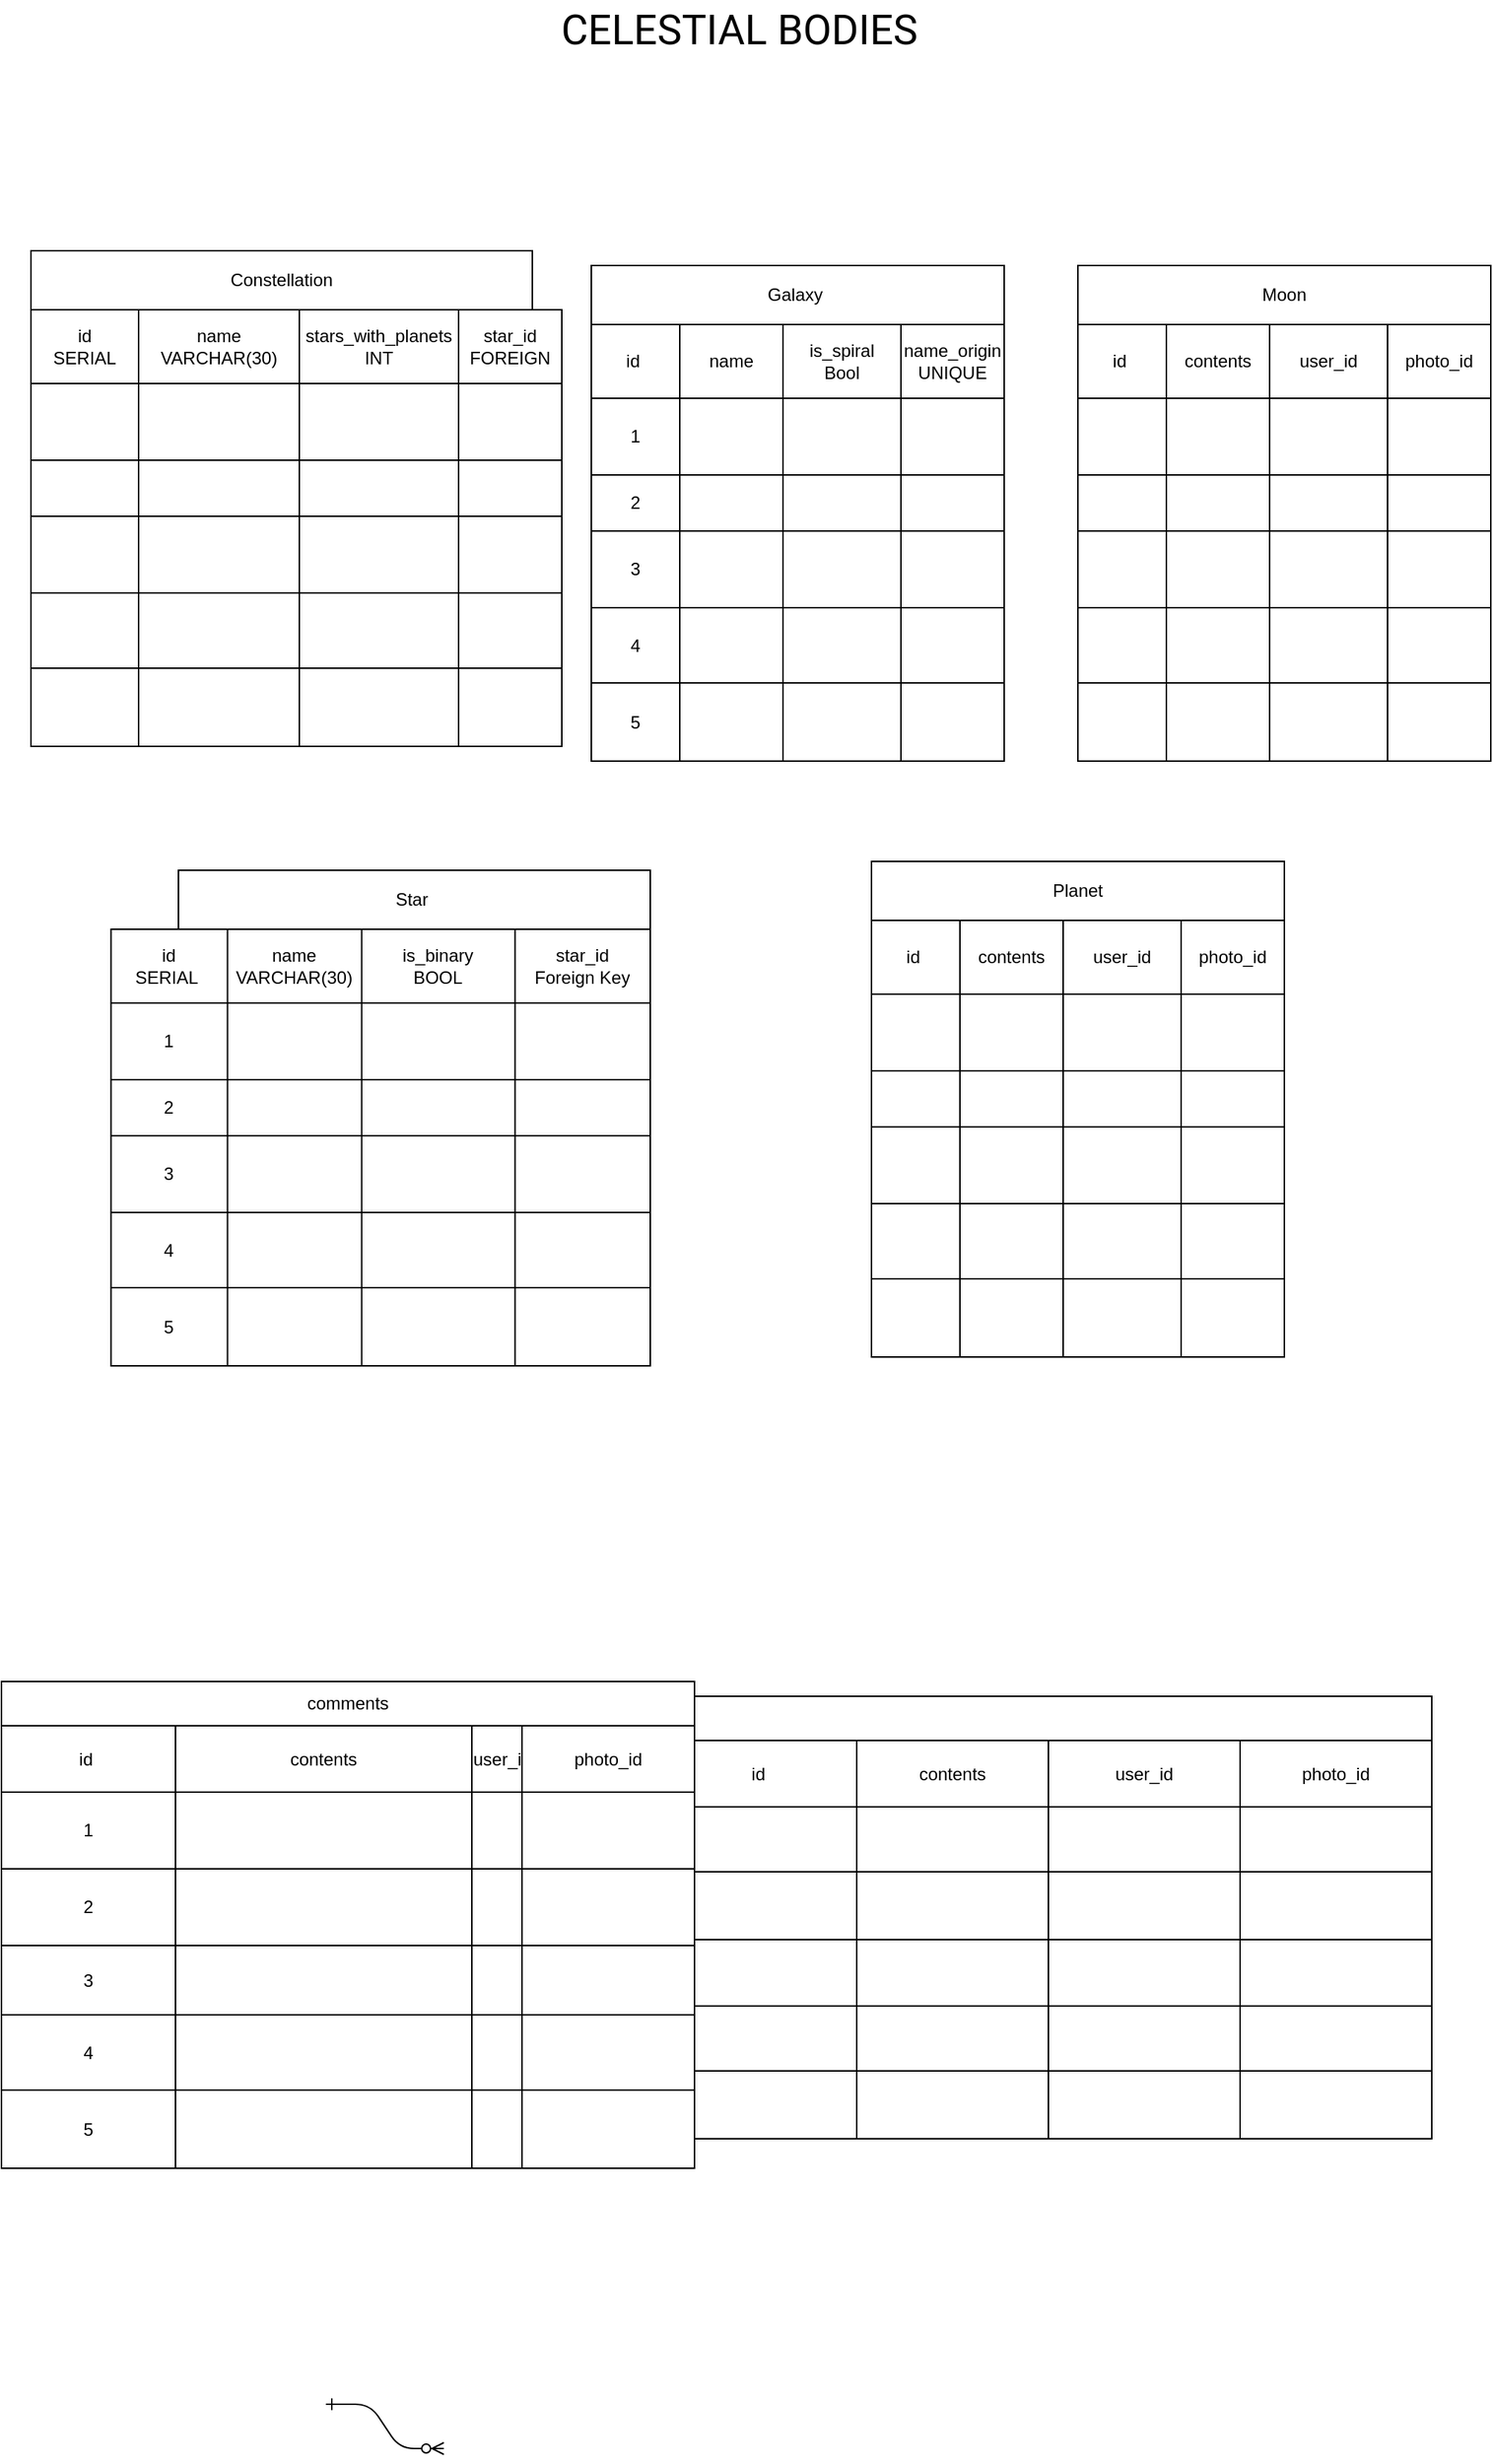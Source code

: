 <mxfile version="19.0.3" type="github">
  <diagram id="R2lEEEUBdFMjLlhIrx00" name="Page-1">
    <mxGraphModel dx="1264" dy="2358" grid="1" gridSize="10" guides="1" tooltips="1" connect="1" arrows="1" fold="1" page="1" pageScale="1" pageWidth="1100" pageHeight="850" math="0" shadow="0" extFonts="Permanent Marker^https://fonts.googleapis.com/css?family=Permanent+Marker">
      <root>
        <mxCell id="0" />
        <mxCell id="1" parent="0" />
        <mxCell id="C-vyLk0tnHw3VtMMgP7b-1" value="" style="edgeStyle=entityRelationEdgeStyle;endArrow=ERzeroToMany;startArrow=ERone;endFill=1;startFill=0;" parent="1" edge="1">
          <mxGeometry width="100" height="100" relative="1" as="geometry">
            <mxPoint x="270" y="170" as="sourcePoint" />
            <mxPoint x="350" y="200" as="targetPoint" />
          </mxGeometry>
        </mxCell>
        <mxCell id="ho8TBk-qMLM5gt9E28SK-224" value="" style="group" parent="1" vertex="1" connectable="0">
          <mxGeometry x="500" y="-310" width="520" height="300" as="geometry" />
        </mxCell>
        <mxCell id="ho8TBk-qMLM5gt9E28SK-126" value="" style="shape=table;startSize=0;container=1;collapsible=0;childLayout=tableLayout;" parent="ho8TBk-qMLM5gt9E28SK-224" vertex="1">
          <mxGeometry y="30" width="520" height="270" as="geometry" />
        </mxCell>
        <mxCell id="ho8TBk-qMLM5gt9E28SK-127" style="shape=tableRow;horizontal=0;startSize=0;swimlaneHead=0;swimlaneBody=0;top=0;left=0;bottom=0;right=0;collapsible=0;dropTarget=0;fillColor=none;points=[[0,0.5],[1,0.5]];portConstraint=eastwest;" parent="ho8TBk-qMLM5gt9E28SK-126" vertex="1">
          <mxGeometry width="520" height="45" as="geometry" />
        </mxCell>
        <mxCell id="ho8TBk-qMLM5gt9E28SK-128" value="id&lt;span style=&quot;white-space: pre;&quot;&gt; &lt;/span&gt;" style="shape=partialRectangle;html=1;whiteSpace=wrap;connectable=0;overflow=hidden;fillColor=none;top=0;left=0;bottom=0;right=0;pointerEvents=1;" parent="ho8TBk-qMLM5gt9E28SK-127" vertex="1">
          <mxGeometry width="130" height="45" as="geometry">
            <mxRectangle width="130" height="45" as="alternateBounds" />
          </mxGeometry>
        </mxCell>
        <mxCell id="ho8TBk-qMLM5gt9E28SK-129" value="contents" style="shape=partialRectangle;html=1;whiteSpace=wrap;connectable=0;overflow=hidden;fillColor=none;top=0;left=0;bottom=0;right=0;pointerEvents=1;" parent="ho8TBk-qMLM5gt9E28SK-127" vertex="1">
          <mxGeometry x="130" width="130" height="45" as="geometry">
            <mxRectangle width="130" height="45" as="alternateBounds" />
          </mxGeometry>
        </mxCell>
        <mxCell id="ho8TBk-qMLM5gt9E28SK-130" value="user_id" style="shape=partialRectangle;html=1;whiteSpace=wrap;connectable=0;overflow=hidden;fillColor=none;top=0;left=0;bottom=0;right=0;pointerEvents=1;" parent="ho8TBk-qMLM5gt9E28SK-127" vertex="1">
          <mxGeometry x="260" width="130" height="45" as="geometry">
            <mxRectangle width="130" height="45" as="alternateBounds" />
          </mxGeometry>
        </mxCell>
        <mxCell id="ho8TBk-qMLM5gt9E28SK-131" value="photo_id" style="shape=partialRectangle;html=1;whiteSpace=wrap;connectable=0;overflow=hidden;fillColor=none;top=0;left=0;bottom=0;right=0;pointerEvents=1;" parent="ho8TBk-qMLM5gt9E28SK-127" vertex="1">
          <mxGeometry x="390" width="130" height="45" as="geometry">
            <mxRectangle width="130" height="45" as="alternateBounds" />
          </mxGeometry>
        </mxCell>
        <mxCell id="ho8TBk-qMLM5gt9E28SK-132" value="" style="shape=tableRow;horizontal=0;startSize=0;swimlaneHead=0;swimlaneBody=0;top=0;left=0;bottom=0;right=0;collapsible=0;dropTarget=0;fillColor=none;points=[[0,0.5],[1,0.5]];portConstraint=eastwest;" parent="ho8TBk-qMLM5gt9E28SK-126" vertex="1">
          <mxGeometry y="45" width="520" height="44" as="geometry" />
        </mxCell>
        <mxCell id="ho8TBk-qMLM5gt9E28SK-133" value="" style="shape=partialRectangle;html=1;whiteSpace=wrap;connectable=0;overflow=hidden;fillColor=none;top=0;left=0;bottom=0;right=0;pointerEvents=1;" parent="ho8TBk-qMLM5gt9E28SK-132" vertex="1">
          <mxGeometry width="130" height="44" as="geometry">
            <mxRectangle width="130" height="44" as="alternateBounds" />
          </mxGeometry>
        </mxCell>
        <mxCell id="ho8TBk-qMLM5gt9E28SK-134" value="" style="shape=partialRectangle;html=1;whiteSpace=wrap;connectable=0;overflow=hidden;fillColor=none;top=0;left=0;bottom=0;right=0;pointerEvents=1;" parent="ho8TBk-qMLM5gt9E28SK-132" vertex="1">
          <mxGeometry x="130" width="130" height="44" as="geometry">
            <mxRectangle width="130" height="44" as="alternateBounds" />
          </mxGeometry>
        </mxCell>
        <mxCell id="ho8TBk-qMLM5gt9E28SK-135" value="" style="shape=partialRectangle;html=1;whiteSpace=wrap;connectable=0;overflow=hidden;fillColor=none;top=0;left=0;bottom=0;right=0;pointerEvents=1;" parent="ho8TBk-qMLM5gt9E28SK-132" vertex="1">
          <mxGeometry x="260" width="130" height="44" as="geometry">
            <mxRectangle width="130" height="44" as="alternateBounds" />
          </mxGeometry>
        </mxCell>
        <mxCell id="ho8TBk-qMLM5gt9E28SK-136" value="" style="shape=partialRectangle;html=1;whiteSpace=wrap;connectable=0;overflow=hidden;fillColor=none;top=0;left=0;bottom=0;right=0;pointerEvents=1;" parent="ho8TBk-qMLM5gt9E28SK-132" vertex="1">
          <mxGeometry x="390" width="130" height="44" as="geometry">
            <mxRectangle width="130" height="44" as="alternateBounds" />
          </mxGeometry>
        </mxCell>
        <mxCell id="ho8TBk-qMLM5gt9E28SK-137" value="" style="shape=tableRow;horizontal=0;startSize=0;swimlaneHead=0;swimlaneBody=0;top=0;left=0;bottom=0;right=0;collapsible=0;dropTarget=0;fillColor=none;points=[[0,0.5],[1,0.5]];portConstraint=eastwest;" parent="ho8TBk-qMLM5gt9E28SK-126" vertex="1">
          <mxGeometry y="89" width="520" height="46" as="geometry" />
        </mxCell>
        <mxCell id="ho8TBk-qMLM5gt9E28SK-138" value="" style="shape=partialRectangle;html=1;whiteSpace=wrap;connectable=0;overflow=hidden;fillColor=none;top=0;left=0;bottom=0;right=0;pointerEvents=1;" parent="ho8TBk-qMLM5gt9E28SK-137" vertex="1">
          <mxGeometry width="130" height="46" as="geometry">
            <mxRectangle width="130" height="46" as="alternateBounds" />
          </mxGeometry>
        </mxCell>
        <mxCell id="ho8TBk-qMLM5gt9E28SK-139" value="" style="shape=partialRectangle;html=1;whiteSpace=wrap;connectable=0;overflow=hidden;fillColor=none;top=0;left=0;bottom=0;right=0;pointerEvents=1;" parent="ho8TBk-qMLM5gt9E28SK-137" vertex="1">
          <mxGeometry x="130" width="130" height="46" as="geometry">
            <mxRectangle width="130" height="46" as="alternateBounds" />
          </mxGeometry>
        </mxCell>
        <mxCell id="ho8TBk-qMLM5gt9E28SK-140" value="" style="shape=partialRectangle;html=1;whiteSpace=wrap;connectable=0;overflow=hidden;fillColor=none;top=0;left=0;bottom=0;right=0;pointerEvents=1;" parent="ho8TBk-qMLM5gt9E28SK-137" vertex="1">
          <mxGeometry x="260" width="130" height="46" as="geometry">
            <mxRectangle width="130" height="46" as="alternateBounds" />
          </mxGeometry>
        </mxCell>
        <mxCell id="ho8TBk-qMLM5gt9E28SK-141" value="" style="shape=partialRectangle;html=1;whiteSpace=wrap;connectable=0;overflow=hidden;fillColor=none;top=0;left=0;bottom=0;right=0;pointerEvents=1;" parent="ho8TBk-qMLM5gt9E28SK-137" vertex="1">
          <mxGeometry x="390" width="130" height="46" as="geometry">
            <mxRectangle width="130" height="46" as="alternateBounds" />
          </mxGeometry>
        </mxCell>
        <mxCell id="ho8TBk-qMLM5gt9E28SK-142" value="" style="shape=tableRow;horizontal=0;startSize=0;swimlaneHead=0;swimlaneBody=0;top=0;left=0;bottom=0;right=0;collapsible=0;dropTarget=0;fillColor=none;points=[[0,0.5],[1,0.5]];portConstraint=eastwest;" parent="ho8TBk-qMLM5gt9E28SK-126" vertex="1">
          <mxGeometry y="135" width="520" height="45" as="geometry" />
        </mxCell>
        <mxCell id="ho8TBk-qMLM5gt9E28SK-143" value="" style="shape=partialRectangle;html=1;whiteSpace=wrap;connectable=0;overflow=hidden;fillColor=none;top=0;left=0;bottom=0;right=0;pointerEvents=1;" parent="ho8TBk-qMLM5gt9E28SK-142" vertex="1">
          <mxGeometry width="130" height="45" as="geometry">
            <mxRectangle width="130" height="45" as="alternateBounds" />
          </mxGeometry>
        </mxCell>
        <mxCell id="ho8TBk-qMLM5gt9E28SK-144" value="" style="shape=partialRectangle;html=1;whiteSpace=wrap;connectable=0;overflow=hidden;fillColor=none;top=0;left=0;bottom=0;right=0;pointerEvents=1;" parent="ho8TBk-qMLM5gt9E28SK-142" vertex="1">
          <mxGeometry x="130" width="130" height="45" as="geometry">
            <mxRectangle width="130" height="45" as="alternateBounds" />
          </mxGeometry>
        </mxCell>
        <mxCell id="ho8TBk-qMLM5gt9E28SK-145" value="" style="shape=partialRectangle;html=1;whiteSpace=wrap;connectable=0;overflow=hidden;fillColor=none;top=0;left=0;bottom=0;right=0;pointerEvents=1;" parent="ho8TBk-qMLM5gt9E28SK-142" vertex="1">
          <mxGeometry x="260" width="130" height="45" as="geometry">
            <mxRectangle width="130" height="45" as="alternateBounds" />
          </mxGeometry>
        </mxCell>
        <mxCell id="ho8TBk-qMLM5gt9E28SK-146" value="" style="shape=partialRectangle;html=1;whiteSpace=wrap;connectable=0;overflow=hidden;fillColor=none;top=0;left=0;bottom=0;right=0;pointerEvents=1;" parent="ho8TBk-qMLM5gt9E28SK-142" vertex="1">
          <mxGeometry x="390" width="130" height="45" as="geometry">
            <mxRectangle width="130" height="45" as="alternateBounds" />
          </mxGeometry>
        </mxCell>
        <mxCell id="ho8TBk-qMLM5gt9E28SK-147" value="" style="shape=tableRow;horizontal=0;startSize=0;swimlaneHead=0;swimlaneBody=0;top=0;left=0;bottom=0;right=0;collapsible=0;dropTarget=0;fillColor=none;points=[[0,0.5],[1,0.5]];portConstraint=eastwest;" parent="ho8TBk-qMLM5gt9E28SK-126" vertex="1">
          <mxGeometry y="180" width="520" height="44" as="geometry" />
        </mxCell>
        <mxCell id="ho8TBk-qMLM5gt9E28SK-148" value="" style="shape=partialRectangle;html=1;whiteSpace=wrap;connectable=0;overflow=hidden;fillColor=none;top=0;left=0;bottom=0;right=0;pointerEvents=1;" parent="ho8TBk-qMLM5gt9E28SK-147" vertex="1">
          <mxGeometry width="130" height="44" as="geometry">
            <mxRectangle width="130" height="44" as="alternateBounds" />
          </mxGeometry>
        </mxCell>
        <mxCell id="ho8TBk-qMLM5gt9E28SK-149" value="" style="shape=partialRectangle;html=1;whiteSpace=wrap;connectable=0;overflow=hidden;fillColor=none;top=0;left=0;bottom=0;right=0;pointerEvents=1;" parent="ho8TBk-qMLM5gt9E28SK-147" vertex="1">
          <mxGeometry x="130" width="130" height="44" as="geometry">
            <mxRectangle width="130" height="44" as="alternateBounds" />
          </mxGeometry>
        </mxCell>
        <mxCell id="ho8TBk-qMLM5gt9E28SK-150" value="" style="shape=partialRectangle;html=1;whiteSpace=wrap;connectable=0;overflow=hidden;fillColor=none;top=0;left=0;bottom=0;right=0;pointerEvents=1;" parent="ho8TBk-qMLM5gt9E28SK-147" vertex="1">
          <mxGeometry x="260" width="130" height="44" as="geometry">
            <mxRectangle width="130" height="44" as="alternateBounds" />
          </mxGeometry>
        </mxCell>
        <mxCell id="ho8TBk-qMLM5gt9E28SK-151" value="" style="shape=partialRectangle;html=1;whiteSpace=wrap;connectable=0;overflow=hidden;fillColor=none;top=0;left=0;bottom=0;right=0;pointerEvents=1;" parent="ho8TBk-qMLM5gt9E28SK-147" vertex="1">
          <mxGeometry x="390" width="130" height="44" as="geometry">
            <mxRectangle width="130" height="44" as="alternateBounds" />
          </mxGeometry>
        </mxCell>
        <mxCell id="ho8TBk-qMLM5gt9E28SK-152" value="" style="shape=tableRow;horizontal=0;startSize=0;swimlaneHead=0;swimlaneBody=0;top=0;left=0;bottom=0;right=0;collapsible=0;dropTarget=0;fillColor=none;points=[[0,0.5],[1,0.5]];portConstraint=eastwest;" parent="ho8TBk-qMLM5gt9E28SK-126" vertex="1">
          <mxGeometry y="224" width="520" height="46" as="geometry" />
        </mxCell>
        <mxCell id="ho8TBk-qMLM5gt9E28SK-153" value="" style="shape=partialRectangle;html=1;whiteSpace=wrap;connectable=0;overflow=hidden;fillColor=none;top=0;left=0;bottom=0;right=0;pointerEvents=1;" parent="ho8TBk-qMLM5gt9E28SK-152" vertex="1">
          <mxGeometry width="130" height="46" as="geometry">
            <mxRectangle width="130" height="46" as="alternateBounds" />
          </mxGeometry>
        </mxCell>
        <mxCell id="ho8TBk-qMLM5gt9E28SK-154" value="" style="shape=partialRectangle;html=1;whiteSpace=wrap;connectable=0;overflow=hidden;fillColor=none;top=0;left=0;bottom=0;right=0;pointerEvents=1;" parent="ho8TBk-qMLM5gt9E28SK-152" vertex="1">
          <mxGeometry x="130" width="130" height="46" as="geometry">
            <mxRectangle width="130" height="46" as="alternateBounds" />
          </mxGeometry>
        </mxCell>
        <mxCell id="ho8TBk-qMLM5gt9E28SK-155" value="" style="shape=partialRectangle;html=1;whiteSpace=wrap;connectable=0;overflow=hidden;fillColor=none;top=0;left=0;bottom=0;right=0;pointerEvents=1;" parent="ho8TBk-qMLM5gt9E28SK-152" vertex="1">
          <mxGeometry x="260" width="130" height="46" as="geometry">
            <mxRectangle width="130" height="46" as="alternateBounds" />
          </mxGeometry>
        </mxCell>
        <mxCell id="ho8TBk-qMLM5gt9E28SK-156" value="" style="shape=partialRectangle;html=1;whiteSpace=wrap;connectable=0;overflow=hidden;fillColor=none;top=0;left=0;bottom=0;right=0;pointerEvents=1;" parent="ho8TBk-qMLM5gt9E28SK-152" vertex="1">
          <mxGeometry x="390" width="130" height="46" as="geometry">
            <mxRectangle width="130" height="46" as="alternateBounds" />
          </mxGeometry>
        </mxCell>
        <mxCell id="ho8TBk-qMLM5gt9E28SK-222" value="" style="whiteSpace=wrap;html=1;" parent="ho8TBk-qMLM5gt9E28SK-224" vertex="1">
          <mxGeometry width="520" height="30" as="geometry" />
        </mxCell>
        <mxCell id="ho8TBk-qMLM5gt9E28SK-225" value="" style="group" parent="1" vertex="1" connectable="0">
          <mxGeometry x="130" y="-540" width="390" height="550" as="geometry" />
        </mxCell>
        <mxCell id="ho8TBk-qMLM5gt9E28SK-223" value="3" style="group" parent="ho8TBk-qMLM5gt9E28SK-225" vertex="1" connectable="0">
          <mxGeometry x="-80" y="220" width="470" height="330" as="geometry" />
        </mxCell>
        <mxCell id="ho8TBk-qMLM5gt9E28SK-95" value="" style="shape=table;startSize=0;container=1;collapsible=0;childLayout=tableLayout;" parent="ho8TBk-qMLM5gt9E28SK-223" vertex="1">
          <mxGeometry y="30" width="470" height="300" as="geometry" />
        </mxCell>
        <mxCell id="ho8TBk-qMLM5gt9E28SK-96" style="shape=tableRow;horizontal=0;startSize=0;swimlaneHead=0;swimlaneBody=0;top=0;left=0;bottom=0;right=0;collapsible=0;dropTarget=0;fillColor=none;points=[[0,0.5],[1,0.5]];portConstraint=eastwest;" parent="ho8TBk-qMLM5gt9E28SK-95" vertex="1">
          <mxGeometry width="470" height="45" as="geometry" />
        </mxCell>
        <mxCell id="ho8TBk-qMLM5gt9E28SK-97" value="id&lt;span style=&quot;white-space: pre;&quot;&gt; &lt;/span&gt;" style="shape=partialRectangle;html=1;whiteSpace=wrap;connectable=0;overflow=hidden;fillColor=none;top=0;left=0;bottom=0;right=0;pointerEvents=1;" parent="ho8TBk-qMLM5gt9E28SK-96" vertex="1">
          <mxGeometry width="118" height="45" as="geometry">
            <mxRectangle width="118" height="45" as="alternateBounds" />
          </mxGeometry>
        </mxCell>
        <mxCell id="ho8TBk-qMLM5gt9E28SK-98" value="contents" style="shape=partialRectangle;html=1;whiteSpace=wrap;connectable=0;overflow=hidden;fillColor=none;top=0;left=0;bottom=0;right=0;pointerEvents=1;" parent="ho8TBk-qMLM5gt9E28SK-96" vertex="1">
          <mxGeometry x="118" width="201" height="45" as="geometry">
            <mxRectangle width="201" height="45" as="alternateBounds" />
          </mxGeometry>
        </mxCell>
        <mxCell id="ho8TBk-qMLM5gt9E28SK-99" value="user_id" style="shape=partialRectangle;html=1;whiteSpace=wrap;connectable=0;overflow=hidden;fillColor=none;top=0;left=0;bottom=0;right=0;pointerEvents=1;" parent="ho8TBk-qMLM5gt9E28SK-96" vertex="1">
          <mxGeometry x="319" width="34" height="45" as="geometry">
            <mxRectangle width="34" height="45" as="alternateBounds" />
          </mxGeometry>
        </mxCell>
        <mxCell id="ho8TBk-qMLM5gt9E28SK-100" value="photo_id" style="shape=partialRectangle;html=1;whiteSpace=wrap;connectable=0;overflow=hidden;fillColor=none;top=0;left=0;bottom=0;right=0;pointerEvents=1;" parent="ho8TBk-qMLM5gt9E28SK-96" vertex="1">
          <mxGeometry x="353" width="117" height="45" as="geometry">
            <mxRectangle width="117" height="45" as="alternateBounds" />
          </mxGeometry>
        </mxCell>
        <mxCell id="ho8TBk-qMLM5gt9E28SK-101" value="" style="shape=tableRow;horizontal=0;startSize=0;swimlaneHead=0;swimlaneBody=0;top=0;left=0;bottom=0;right=0;collapsible=0;dropTarget=0;fillColor=none;points=[[0,0.5],[1,0.5]];portConstraint=eastwest;" parent="ho8TBk-qMLM5gt9E28SK-95" vertex="1">
          <mxGeometry y="45" width="470" height="52" as="geometry" />
        </mxCell>
        <mxCell id="ho8TBk-qMLM5gt9E28SK-102" value="1" style="shape=partialRectangle;html=1;whiteSpace=wrap;connectable=0;overflow=hidden;fillColor=none;top=0;left=0;bottom=0;right=0;pointerEvents=1;" parent="ho8TBk-qMLM5gt9E28SK-101" vertex="1">
          <mxGeometry width="118" height="52" as="geometry">
            <mxRectangle width="118" height="52" as="alternateBounds" />
          </mxGeometry>
        </mxCell>
        <mxCell id="ho8TBk-qMLM5gt9E28SK-103" value="" style="shape=partialRectangle;html=1;whiteSpace=wrap;connectable=0;overflow=hidden;fillColor=none;top=0;left=0;bottom=0;right=0;pointerEvents=1;fontSize=9;" parent="ho8TBk-qMLM5gt9E28SK-101" vertex="1">
          <mxGeometry x="118" width="201" height="52" as="geometry">
            <mxRectangle width="201" height="52" as="alternateBounds" />
          </mxGeometry>
        </mxCell>
        <mxCell id="ho8TBk-qMLM5gt9E28SK-104" value="" style="shape=partialRectangle;html=1;whiteSpace=wrap;connectable=0;overflow=hidden;fillColor=none;top=0;left=0;bottom=0;right=0;pointerEvents=1;" parent="ho8TBk-qMLM5gt9E28SK-101" vertex="1">
          <mxGeometry x="319" width="34" height="52" as="geometry">
            <mxRectangle width="34" height="52" as="alternateBounds" />
          </mxGeometry>
        </mxCell>
        <mxCell id="ho8TBk-qMLM5gt9E28SK-105" value="" style="shape=partialRectangle;html=1;whiteSpace=wrap;connectable=0;overflow=hidden;fillColor=none;top=0;left=0;bottom=0;right=0;pointerEvents=1;" parent="ho8TBk-qMLM5gt9E28SK-101" vertex="1">
          <mxGeometry x="353" width="117" height="52" as="geometry">
            <mxRectangle width="117" height="52" as="alternateBounds" />
          </mxGeometry>
        </mxCell>
        <mxCell id="ho8TBk-qMLM5gt9E28SK-111" value="" style="shape=tableRow;horizontal=0;startSize=0;swimlaneHead=0;swimlaneBody=0;top=0;left=0;bottom=0;right=0;collapsible=0;dropTarget=0;fillColor=none;points=[[0,0.5],[1,0.5]];portConstraint=eastwest;" parent="ho8TBk-qMLM5gt9E28SK-95" vertex="1">
          <mxGeometry y="97" width="470" height="52" as="geometry" />
        </mxCell>
        <mxCell id="ho8TBk-qMLM5gt9E28SK-112" value="2" style="shape=partialRectangle;html=1;whiteSpace=wrap;connectable=0;overflow=hidden;fillColor=none;top=0;left=0;bottom=0;right=0;pointerEvents=1;" parent="ho8TBk-qMLM5gt9E28SK-111" vertex="1">
          <mxGeometry width="118" height="52" as="geometry">
            <mxRectangle width="118" height="52" as="alternateBounds" />
          </mxGeometry>
        </mxCell>
        <mxCell id="ho8TBk-qMLM5gt9E28SK-113" value="" style="shape=partialRectangle;html=1;whiteSpace=wrap;connectable=0;overflow=hidden;fillColor=none;top=0;left=0;bottom=0;right=0;pointerEvents=1;" parent="ho8TBk-qMLM5gt9E28SK-111" vertex="1">
          <mxGeometry x="118" width="201" height="52" as="geometry">
            <mxRectangle width="201" height="52" as="alternateBounds" />
          </mxGeometry>
        </mxCell>
        <mxCell id="ho8TBk-qMLM5gt9E28SK-114" value="" style="shape=partialRectangle;html=1;whiteSpace=wrap;connectable=0;overflow=hidden;fillColor=none;top=0;left=0;bottom=0;right=0;pointerEvents=1;" parent="ho8TBk-qMLM5gt9E28SK-111" vertex="1">
          <mxGeometry x="319" width="34" height="52" as="geometry">
            <mxRectangle width="34" height="52" as="alternateBounds" />
          </mxGeometry>
        </mxCell>
        <mxCell id="ho8TBk-qMLM5gt9E28SK-115" value="" style="shape=partialRectangle;html=1;whiteSpace=wrap;connectable=0;overflow=hidden;fillColor=none;top=0;left=0;bottom=0;right=0;pointerEvents=1;" parent="ho8TBk-qMLM5gt9E28SK-111" vertex="1">
          <mxGeometry x="353" width="117" height="52" as="geometry">
            <mxRectangle width="117" height="52" as="alternateBounds" />
          </mxGeometry>
        </mxCell>
        <mxCell id="ho8TBk-qMLM5gt9E28SK-106" value="" style="shape=tableRow;horizontal=0;startSize=0;swimlaneHead=0;swimlaneBody=0;top=0;left=0;bottom=0;right=0;collapsible=0;dropTarget=0;fillColor=none;points=[[0,0.5],[1,0.5]];portConstraint=eastwest;" parent="ho8TBk-qMLM5gt9E28SK-95" vertex="1">
          <mxGeometry y="149" width="470" height="47" as="geometry" />
        </mxCell>
        <mxCell id="ho8TBk-qMLM5gt9E28SK-107" value="3" style="shape=partialRectangle;html=1;whiteSpace=wrap;connectable=0;overflow=hidden;fillColor=none;top=0;left=0;bottom=0;right=0;pointerEvents=1;" parent="ho8TBk-qMLM5gt9E28SK-106" vertex="1">
          <mxGeometry width="118" height="47" as="geometry">
            <mxRectangle width="118" height="47" as="alternateBounds" />
          </mxGeometry>
        </mxCell>
        <mxCell id="ho8TBk-qMLM5gt9E28SK-108" value="" style="shape=partialRectangle;html=1;whiteSpace=wrap;connectable=0;overflow=hidden;fillColor=none;top=0;left=0;bottom=0;right=0;pointerEvents=1;" parent="ho8TBk-qMLM5gt9E28SK-106" vertex="1">
          <mxGeometry x="118" width="201" height="47" as="geometry">
            <mxRectangle width="201" height="47" as="alternateBounds" />
          </mxGeometry>
        </mxCell>
        <mxCell id="ho8TBk-qMLM5gt9E28SK-109" value="" style="shape=partialRectangle;html=1;whiteSpace=wrap;connectable=0;overflow=hidden;fillColor=none;top=0;left=0;bottom=0;right=0;pointerEvents=1;" parent="ho8TBk-qMLM5gt9E28SK-106" vertex="1">
          <mxGeometry x="319" width="34" height="47" as="geometry">
            <mxRectangle width="34" height="47" as="alternateBounds" />
          </mxGeometry>
        </mxCell>
        <mxCell id="ho8TBk-qMLM5gt9E28SK-110" value="" style="shape=partialRectangle;html=1;whiteSpace=wrap;connectable=0;overflow=hidden;fillColor=none;top=0;left=0;bottom=0;right=0;pointerEvents=1;" parent="ho8TBk-qMLM5gt9E28SK-106" vertex="1">
          <mxGeometry x="353" width="117" height="47" as="geometry">
            <mxRectangle width="117" height="47" as="alternateBounds" />
          </mxGeometry>
        </mxCell>
        <mxCell id="ho8TBk-qMLM5gt9E28SK-116" value="" style="shape=tableRow;horizontal=0;startSize=0;swimlaneHead=0;swimlaneBody=0;top=0;left=0;bottom=0;right=0;collapsible=0;dropTarget=0;fillColor=none;points=[[0,0.5],[1,0.5]];portConstraint=eastwest;" parent="ho8TBk-qMLM5gt9E28SK-95" vertex="1">
          <mxGeometry y="196" width="470" height="51" as="geometry" />
        </mxCell>
        <mxCell id="ho8TBk-qMLM5gt9E28SK-117" value="4" style="shape=partialRectangle;html=1;whiteSpace=wrap;connectable=0;overflow=hidden;fillColor=none;top=0;left=0;bottom=0;right=0;pointerEvents=1;" parent="ho8TBk-qMLM5gt9E28SK-116" vertex="1">
          <mxGeometry width="118" height="51" as="geometry">
            <mxRectangle width="118" height="51" as="alternateBounds" />
          </mxGeometry>
        </mxCell>
        <mxCell id="ho8TBk-qMLM5gt9E28SK-118" value="" style="shape=partialRectangle;html=1;whiteSpace=wrap;connectable=0;overflow=hidden;fillColor=none;top=0;left=0;bottom=0;right=0;pointerEvents=1;" parent="ho8TBk-qMLM5gt9E28SK-116" vertex="1">
          <mxGeometry x="118" width="201" height="51" as="geometry">
            <mxRectangle width="201" height="51" as="alternateBounds" />
          </mxGeometry>
        </mxCell>
        <mxCell id="ho8TBk-qMLM5gt9E28SK-119" value="" style="shape=partialRectangle;html=1;whiteSpace=wrap;connectable=0;overflow=hidden;fillColor=none;top=0;left=0;bottom=0;right=0;pointerEvents=1;" parent="ho8TBk-qMLM5gt9E28SK-116" vertex="1">
          <mxGeometry x="319" width="34" height="51" as="geometry">
            <mxRectangle width="34" height="51" as="alternateBounds" />
          </mxGeometry>
        </mxCell>
        <mxCell id="ho8TBk-qMLM5gt9E28SK-120" value="" style="shape=partialRectangle;html=1;whiteSpace=wrap;connectable=0;overflow=hidden;fillColor=none;top=0;left=0;bottom=0;right=0;pointerEvents=1;" parent="ho8TBk-qMLM5gt9E28SK-116" vertex="1">
          <mxGeometry x="353" width="117" height="51" as="geometry">
            <mxRectangle width="117" height="51" as="alternateBounds" />
          </mxGeometry>
        </mxCell>
        <mxCell id="ho8TBk-qMLM5gt9E28SK-121" value="" style="shape=tableRow;horizontal=0;startSize=0;swimlaneHead=0;swimlaneBody=0;top=0;left=0;bottom=0;right=0;collapsible=0;dropTarget=0;fillColor=none;points=[[0,0.5],[1,0.5]];portConstraint=eastwest;" parent="ho8TBk-qMLM5gt9E28SK-95" vertex="1">
          <mxGeometry y="247" width="470" height="53" as="geometry" />
        </mxCell>
        <mxCell id="ho8TBk-qMLM5gt9E28SK-122" value="5" style="shape=partialRectangle;html=1;whiteSpace=wrap;connectable=0;overflow=hidden;fillColor=none;top=0;left=0;bottom=0;right=0;pointerEvents=1;" parent="ho8TBk-qMLM5gt9E28SK-121" vertex="1">
          <mxGeometry width="118" height="53" as="geometry">
            <mxRectangle width="118" height="53" as="alternateBounds" />
          </mxGeometry>
        </mxCell>
        <mxCell id="ho8TBk-qMLM5gt9E28SK-123" value="" style="shape=partialRectangle;html=1;whiteSpace=wrap;connectable=0;overflow=hidden;fillColor=none;top=0;left=0;bottom=0;right=0;pointerEvents=1;" parent="ho8TBk-qMLM5gt9E28SK-121" vertex="1">
          <mxGeometry x="118" width="201" height="53" as="geometry">
            <mxRectangle width="201" height="53" as="alternateBounds" />
          </mxGeometry>
        </mxCell>
        <mxCell id="ho8TBk-qMLM5gt9E28SK-124" value="" style="shape=partialRectangle;html=1;whiteSpace=wrap;connectable=0;overflow=hidden;fillColor=none;top=0;left=0;bottom=0;right=0;pointerEvents=1;" parent="ho8TBk-qMLM5gt9E28SK-121" vertex="1">
          <mxGeometry x="319" width="34" height="53" as="geometry">
            <mxRectangle width="34" height="53" as="alternateBounds" />
          </mxGeometry>
        </mxCell>
        <mxCell id="ho8TBk-qMLM5gt9E28SK-125" value="" style="shape=partialRectangle;html=1;whiteSpace=wrap;connectable=0;overflow=hidden;fillColor=none;top=0;left=0;bottom=0;right=0;pointerEvents=1;" parent="ho8TBk-qMLM5gt9E28SK-121" vertex="1">
          <mxGeometry x="353" width="117" height="53" as="geometry">
            <mxRectangle width="117" height="53" as="alternateBounds" />
          </mxGeometry>
        </mxCell>
        <mxCell id="ho8TBk-qMLM5gt9E28SK-221" value="comments" style="whiteSpace=wrap;html=1;" parent="ho8TBk-qMLM5gt9E28SK-223" vertex="1">
          <mxGeometry width="470" height="30" as="geometry" />
        </mxCell>
        <mxCell id="zziT8WP_Pcx8V6tpCFo--1" value="&lt;font face=&quot;Roboto&quot; data-font-src=&quot;https://fonts.googleapis.com/css?family=Roboto&quot; style=&quot;font-size: 28px;&quot;&gt;CELESTIAL BODIES&lt;/font&gt;" style="text;html=1;align=center;verticalAlign=middle;resizable=0;points=[];autosize=1;strokeColor=none;fillColor=none;fontSize=28;fontFamily=Permanent Marker;fontSource=https%3A%2F%2Ffonts.googleapis.com%2Fcss%3Ffamily%3DPermanent%2BMarker;" vertex="1" parent="1">
          <mxGeometry x="420" y="-1460" width="260" height="40" as="geometry" />
        </mxCell>
        <mxCell id="zziT8WP_Pcx8V6tpCFo--3" value="" style="group" vertex="1" connectable="0" parent="1">
          <mxGeometry x="170" y="-870" width="320" height="336" as="geometry" />
        </mxCell>
        <mxCell id="ho8TBk-qMLM5gt9E28SK-157" value="Star&amp;nbsp;" style="whiteSpace=wrap;html=1;" parent="zziT8WP_Pcx8V6tpCFo--3" vertex="1">
          <mxGeometry width="320.0" height="40" as="geometry" />
        </mxCell>
        <mxCell id="ho8TBk-qMLM5gt9E28SK-51" value="" style="shape=table;startSize=0;container=1;collapsible=0;childLayout=tableLayout;" parent="zziT8WP_Pcx8V6tpCFo--3" vertex="1">
          <mxGeometry x="-45.714" y="40" width="365.714" height="296" as="geometry" />
        </mxCell>
        <mxCell id="ho8TBk-qMLM5gt9E28SK-88" style="shape=tableRow;horizontal=0;startSize=0;swimlaneHead=0;swimlaneBody=0;top=0;left=0;bottom=0;right=0;collapsible=0;dropTarget=0;fillColor=none;points=[[0,0.5],[1,0.5]];portConstraint=eastwest;" parent="ho8TBk-qMLM5gt9E28SK-51" vertex="1">
          <mxGeometry width="365.714" height="50" as="geometry" />
        </mxCell>
        <mxCell id="ho8TBk-qMLM5gt9E28SK-89" value="id&lt;br&gt;&lt;span style=&quot;white-space: pre;&quot;&gt;SERIAL &lt;/span&gt;" style="shape=partialRectangle;html=1;whiteSpace=wrap;connectable=0;overflow=hidden;fillColor=none;top=0;left=0;bottom=0;right=0;pointerEvents=1;" parent="ho8TBk-qMLM5gt9E28SK-88" vertex="1">
          <mxGeometry width="79" height="50" as="geometry">
            <mxRectangle width="79" height="50" as="alternateBounds" />
          </mxGeometry>
        </mxCell>
        <mxCell id="ho8TBk-qMLM5gt9E28SK-90" value="name&lt;br&gt;VARCHAR(30)" style="shape=partialRectangle;html=1;whiteSpace=wrap;connectable=0;overflow=hidden;fillColor=none;top=0;left=0;bottom=0;right=0;pointerEvents=1;" parent="ho8TBk-qMLM5gt9E28SK-88" vertex="1">
          <mxGeometry x="79" width="91" height="50" as="geometry">
            <mxRectangle width="91" height="50" as="alternateBounds" />
          </mxGeometry>
        </mxCell>
        <mxCell id="ho8TBk-qMLM5gt9E28SK-91" value="is_binary&lt;br&gt;BOOL" style="shape=partialRectangle;html=1;whiteSpace=wrap;connectable=0;overflow=hidden;fillColor=none;top=0;left=0;bottom=0;right=0;pointerEvents=1;" parent="ho8TBk-qMLM5gt9E28SK-88" vertex="1">
          <mxGeometry x="170" width="104" height="50" as="geometry">
            <mxRectangle width="104" height="50" as="alternateBounds" />
          </mxGeometry>
        </mxCell>
        <mxCell id="ho8TBk-qMLM5gt9E28SK-92" value="star_id&lt;br&gt;Foreign Key" style="shape=partialRectangle;html=1;whiteSpace=wrap;connectable=0;overflow=hidden;fillColor=none;top=0;left=0;bottom=0;right=0;pointerEvents=1;" parent="ho8TBk-qMLM5gt9E28SK-88" vertex="1">
          <mxGeometry x="274" width="92" height="50" as="geometry">
            <mxRectangle width="92" height="50" as="alternateBounds" />
          </mxGeometry>
        </mxCell>
        <mxCell id="ho8TBk-qMLM5gt9E28SK-58" value="" style="shape=tableRow;horizontal=0;startSize=0;swimlaneHead=0;swimlaneBody=0;top=0;left=0;bottom=0;right=0;collapsible=0;dropTarget=0;fillColor=none;points=[[0,0.5],[1,0.5]];portConstraint=eastwest;" parent="ho8TBk-qMLM5gt9E28SK-51" vertex="1">
          <mxGeometry y="50" width="365.714" height="52" as="geometry" />
        </mxCell>
        <mxCell id="ho8TBk-qMLM5gt9E28SK-59" value="1" style="shape=partialRectangle;html=1;whiteSpace=wrap;connectable=0;overflow=hidden;fillColor=none;top=0;left=0;bottom=0;right=0;pointerEvents=1;" parent="ho8TBk-qMLM5gt9E28SK-58" vertex="1">
          <mxGeometry width="79" height="52" as="geometry">
            <mxRectangle width="79" height="52" as="alternateBounds" />
          </mxGeometry>
        </mxCell>
        <mxCell id="ho8TBk-qMLM5gt9E28SK-60" value="" style="shape=partialRectangle;html=1;whiteSpace=wrap;connectable=0;overflow=hidden;fillColor=none;top=0;left=0;bottom=0;right=0;pointerEvents=1;" parent="ho8TBk-qMLM5gt9E28SK-58" vertex="1">
          <mxGeometry x="79" width="91" height="52" as="geometry">
            <mxRectangle width="91" height="52" as="alternateBounds" />
          </mxGeometry>
        </mxCell>
        <mxCell id="ho8TBk-qMLM5gt9E28SK-61" value="" style="shape=partialRectangle;html=1;whiteSpace=wrap;connectable=0;overflow=hidden;fillColor=none;top=0;left=0;bottom=0;right=0;pointerEvents=1;" parent="ho8TBk-qMLM5gt9E28SK-58" vertex="1">
          <mxGeometry x="170" width="104" height="52" as="geometry">
            <mxRectangle width="104" height="52" as="alternateBounds" />
          </mxGeometry>
        </mxCell>
        <mxCell id="ho8TBk-qMLM5gt9E28SK-62" value="" style="shape=partialRectangle;html=1;whiteSpace=wrap;connectable=0;overflow=hidden;fillColor=none;top=0;left=0;bottom=0;right=0;pointerEvents=1;" parent="ho8TBk-qMLM5gt9E28SK-58" vertex="1">
          <mxGeometry x="274" width="92" height="52" as="geometry">
            <mxRectangle width="92" height="52" as="alternateBounds" />
          </mxGeometry>
        </mxCell>
        <mxCell id="ho8TBk-qMLM5gt9E28SK-64" value="" style="shape=tableRow;horizontal=0;startSize=0;swimlaneHead=0;swimlaneBody=0;top=0;left=0;bottom=0;right=0;collapsible=0;dropTarget=0;fillColor=none;points=[[0,0.5],[1,0.5]];portConstraint=eastwest;" parent="ho8TBk-qMLM5gt9E28SK-51" vertex="1">
          <mxGeometry y="102" width="365.714" height="38" as="geometry" />
        </mxCell>
        <mxCell id="ho8TBk-qMLM5gt9E28SK-65" value="2" style="shape=partialRectangle;html=1;whiteSpace=wrap;connectable=0;overflow=hidden;fillColor=none;top=0;left=0;bottom=0;right=0;pointerEvents=1;" parent="ho8TBk-qMLM5gt9E28SK-64" vertex="1">
          <mxGeometry width="79" height="38" as="geometry">
            <mxRectangle width="79" height="38" as="alternateBounds" />
          </mxGeometry>
        </mxCell>
        <mxCell id="ho8TBk-qMLM5gt9E28SK-66" value="" style="shape=partialRectangle;html=1;whiteSpace=wrap;connectable=0;overflow=hidden;fillColor=none;top=0;left=0;bottom=0;right=0;pointerEvents=1;" parent="ho8TBk-qMLM5gt9E28SK-64" vertex="1">
          <mxGeometry x="79" width="91" height="38" as="geometry">
            <mxRectangle width="91" height="38" as="alternateBounds" />
          </mxGeometry>
        </mxCell>
        <mxCell id="ho8TBk-qMLM5gt9E28SK-67" value="" style="shape=partialRectangle;html=1;whiteSpace=wrap;connectable=0;overflow=hidden;fillColor=none;top=0;left=0;bottom=0;right=0;pointerEvents=1;" parent="ho8TBk-qMLM5gt9E28SK-64" vertex="1">
          <mxGeometry x="170" width="104" height="38" as="geometry">
            <mxRectangle width="104" height="38" as="alternateBounds" />
          </mxGeometry>
        </mxCell>
        <mxCell id="ho8TBk-qMLM5gt9E28SK-68" value="" style="shape=partialRectangle;html=1;whiteSpace=wrap;connectable=0;overflow=hidden;fillColor=none;top=0;left=0;bottom=0;right=0;pointerEvents=1;" parent="ho8TBk-qMLM5gt9E28SK-64" vertex="1">
          <mxGeometry x="274" width="92" height="38" as="geometry">
            <mxRectangle width="92" height="38" as="alternateBounds" />
          </mxGeometry>
        </mxCell>
        <mxCell id="ho8TBk-qMLM5gt9E28SK-70" value="" style="shape=tableRow;horizontal=0;startSize=0;swimlaneHead=0;swimlaneBody=0;top=0;left=0;bottom=0;right=0;collapsible=0;dropTarget=0;fillColor=none;points=[[0,0.5],[1,0.5]];portConstraint=eastwest;" parent="ho8TBk-qMLM5gt9E28SK-51" vertex="1">
          <mxGeometry y="140" width="365.714" height="52" as="geometry" />
        </mxCell>
        <mxCell id="ho8TBk-qMLM5gt9E28SK-71" value="3" style="shape=partialRectangle;html=1;whiteSpace=wrap;connectable=0;overflow=hidden;fillColor=none;top=0;left=0;bottom=0;right=0;pointerEvents=1;" parent="ho8TBk-qMLM5gt9E28SK-70" vertex="1">
          <mxGeometry width="79" height="52" as="geometry">
            <mxRectangle width="79" height="52" as="alternateBounds" />
          </mxGeometry>
        </mxCell>
        <mxCell id="ho8TBk-qMLM5gt9E28SK-72" value="" style="shape=partialRectangle;html=1;whiteSpace=wrap;connectable=0;overflow=hidden;fillColor=none;top=0;left=0;bottom=0;right=0;pointerEvents=1;" parent="ho8TBk-qMLM5gt9E28SK-70" vertex="1">
          <mxGeometry x="79" width="91" height="52" as="geometry">
            <mxRectangle width="91" height="52" as="alternateBounds" />
          </mxGeometry>
        </mxCell>
        <mxCell id="ho8TBk-qMLM5gt9E28SK-73" value="" style="shape=partialRectangle;html=1;whiteSpace=wrap;connectable=0;overflow=hidden;fillColor=none;top=0;left=0;bottom=0;right=0;pointerEvents=1;" parent="ho8TBk-qMLM5gt9E28SK-70" vertex="1">
          <mxGeometry x="170" width="104" height="52" as="geometry">
            <mxRectangle width="104" height="52" as="alternateBounds" />
          </mxGeometry>
        </mxCell>
        <mxCell id="ho8TBk-qMLM5gt9E28SK-74" value="" style="shape=partialRectangle;html=1;whiteSpace=wrap;connectable=0;overflow=hidden;fillColor=none;top=0;left=0;bottom=0;right=0;pointerEvents=1;" parent="ho8TBk-qMLM5gt9E28SK-70" vertex="1">
          <mxGeometry x="274" width="92" height="52" as="geometry">
            <mxRectangle width="92" height="52" as="alternateBounds" />
          </mxGeometry>
        </mxCell>
        <mxCell id="ho8TBk-qMLM5gt9E28SK-76" value="" style="shape=tableRow;horizontal=0;startSize=0;swimlaneHead=0;swimlaneBody=0;top=0;left=0;bottom=0;right=0;collapsible=0;dropTarget=0;fillColor=none;points=[[0,0.5],[1,0.5]];portConstraint=eastwest;" parent="ho8TBk-qMLM5gt9E28SK-51" vertex="1">
          <mxGeometry y="192" width="365.714" height="51" as="geometry" />
        </mxCell>
        <mxCell id="ho8TBk-qMLM5gt9E28SK-77" value="4" style="shape=partialRectangle;html=1;whiteSpace=wrap;connectable=0;overflow=hidden;fillColor=none;top=0;left=0;bottom=0;right=0;pointerEvents=1;" parent="ho8TBk-qMLM5gt9E28SK-76" vertex="1">
          <mxGeometry width="79" height="51" as="geometry">
            <mxRectangle width="79" height="51" as="alternateBounds" />
          </mxGeometry>
        </mxCell>
        <mxCell id="ho8TBk-qMLM5gt9E28SK-78" value="" style="shape=partialRectangle;html=1;whiteSpace=wrap;connectable=0;overflow=hidden;fillColor=none;top=0;left=0;bottom=0;right=0;pointerEvents=1;" parent="ho8TBk-qMLM5gt9E28SK-76" vertex="1">
          <mxGeometry x="79" width="91" height="51" as="geometry">
            <mxRectangle width="91" height="51" as="alternateBounds" />
          </mxGeometry>
        </mxCell>
        <mxCell id="ho8TBk-qMLM5gt9E28SK-79" value="" style="shape=partialRectangle;html=1;whiteSpace=wrap;connectable=0;overflow=hidden;fillColor=none;top=0;left=0;bottom=0;right=0;pointerEvents=1;" parent="ho8TBk-qMLM5gt9E28SK-76" vertex="1">
          <mxGeometry x="170" width="104" height="51" as="geometry">
            <mxRectangle width="104" height="51" as="alternateBounds" />
          </mxGeometry>
        </mxCell>
        <mxCell id="ho8TBk-qMLM5gt9E28SK-80" value="" style="shape=partialRectangle;html=1;whiteSpace=wrap;connectable=0;overflow=hidden;fillColor=none;top=0;left=0;bottom=0;right=0;pointerEvents=1;" parent="ho8TBk-qMLM5gt9E28SK-76" vertex="1">
          <mxGeometry x="274" width="92" height="51" as="geometry">
            <mxRectangle width="92" height="51" as="alternateBounds" />
          </mxGeometry>
        </mxCell>
        <mxCell id="ho8TBk-qMLM5gt9E28SK-82" value="" style="shape=tableRow;horizontal=0;startSize=0;swimlaneHead=0;swimlaneBody=0;top=0;left=0;bottom=0;right=0;collapsible=0;dropTarget=0;fillColor=none;points=[[0,0.5],[1,0.5]];portConstraint=eastwest;" parent="ho8TBk-qMLM5gt9E28SK-51" vertex="1">
          <mxGeometry y="243" width="365.714" height="53" as="geometry" />
        </mxCell>
        <mxCell id="ho8TBk-qMLM5gt9E28SK-83" value="5" style="shape=partialRectangle;html=1;whiteSpace=wrap;connectable=0;overflow=hidden;fillColor=none;top=0;left=0;bottom=0;right=0;pointerEvents=1;" parent="ho8TBk-qMLM5gt9E28SK-82" vertex="1">
          <mxGeometry width="79" height="53" as="geometry">
            <mxRectangle width="79" height="53" as="alternateBounds" />
          </mxGeometry>
        </mxCell>
        <mxCell id="ho8TBk-qMLM5gt9E28SK-84" value="" style="shape=partialRectangle;html=1;whiteSpace=wrap;connectable=0;overflow=hidden;fillColor=none;top=0;left=0;bottom=0;right=0;pointerEvents=1;" parent="ho8TBk-qMLM5gt9E28SK-82" vertex="1">
          <mxGeometry x="79" width="91" height="53" as="geometry">
            <mxRectangle width="91" height="53" as="alternateBounds" />
          </mxGeometry>
        </mxCell>
        <mxCell id="ho8TBk-qMLM5gt9E28SK-85" value="" style="shape=partialRectangle;html=1;whiteSpace=wrap;connectable=0;overflow=hidden;fillColor=none;top=0;left=0;bottom=0;right=0;pointerEvents=1;" parent="ho8TBk-qMLM5gt9E28SK-82" vertex="1">
          <mxGeometry x="170" width="104" height="53" as="geometry">
            <mxRectangle width="104" height="53" as="alternateBounds" />
          </mxGeometry>
        </mxCell>
        <mxCell id="ho8TBk-qMLM5gt9E28SK-86" value="" style="shape=partialRectangle;html=1;whiteSpace=wrap;connectable=0;overflow=hidden;fillColor=none;top=0;left=0;bottom=0;right=0;pointerEvents=1;" parent="ho8TBk-qMLM5gt9E28SK-82" vertex="1">
          <mxGeometry x="274" width="92" height="53" as="geometry">
            <mxRectangle width="92" height="53" as="alternateBounds" />
          </mxGeometry>
        </mxCell>
        <mxCell id="zziT8WP_Pcx8V6tpCFo--4" value="" style="group" vertex="1" connectable="0" parent="1">
          <mxGeometry x="70" y="-1290" width="340" height="336" as="geometry" />
        </mxCell>
        <mxCell id="zziT8WP_Pcx8V6tpCFo--5" value="Constellation" style="whiteSpace=wrap;html=1;" vertex="1" parent="zziT8WP_Pcx8V6tpCFo--4">
          <mxGeometry width="340" height="40" as="geometry" />
        </mxCell>
        <mxCell id="zziT8WP_Pcx8V6tpCFo--6" value="" style="shape=table;startSize=0;container=1;collapsible=0;childLayout=tableLayout;" vertex="1" parent="zziT8WP_Pcx8V6tpCFo--4">
          <mxGeometry y="40" width="360" height="296" as="geometry" />
        </mxCell>
        <mxCell id="zziT8WP_Pcx8V6tpCFo--7" style="shape=tableRow;horizontal=0;startSize=0;swimlaneHead=0;swimlaneBody=0;top=0;left=0;bottom=0;right=0;collapsible=0;dropTarget=0;fillColor=none;points=[[0,0.5],[1,0.5]];portConstraint=eastwest;" vertex="1" parent="zziT8WP_Pcx8V6tpCFo--6">
          <mxGeometry width="360" height="50" as="geometry" />
        </mxCell>
        <mxCell id="zziT8WP_Pcx8V6tpCFo--8" value="id&lt;br&gt;SERIAL" style="shape=partialRectangle;html=1;whiteSpace=wrap;connectable=0;overflow=hidden;fillColor=none;top=0;left=0;bottom=0;right=0;pointerEvents=1;" vertex="1" parent="zziT8WP_Pcx8V6tpCFo--7">
          <mxGeometry width="73" height="50" as="geometry">
            <mxRectangle width="73" height="50" as="alternateBounds" />
          </mxGeometry>
        </mxCell>
        <mxCell id="zziT8WP_Pcx8V6tpCFo--9" value="name&lt;br&gt;VARCHAR(30)" style="shape=partialRectangle;html=1;whiteSpace=wrap;connectable=0;overflow=hidden;fillColor=none;top=0;left=0;bottom=0;right=0;pointerEvents=1;" vertex="1" parent="zziT8WP_Pcx8V6tpCFo--7">
          <mxGeometry x="73" width="109" height="50" as="geometry">
            <mxRectangle width="109" height="50" as="alternateBounds" />
          </mxGeometry>
        </mxCell>
        <mxCell id="zziT8WP_Pcx8V6tpCFo--10" value="stars_with_planets&lt;br&gt;INT" style="shape=partialRectangle;html=1;whiteSpace=wrap;connectable=0;overflow=hidden;fillColor=none;top=0;left=0;bottom=0;right=0;pointerEvents=1;" vertex="1" parent="zziT8WP_Pcx8V6tpCFo--7">
          <mxGeometry x="182" width="108" height="50" as="geometry">
            <mxRectangle width="108" height="50" as="alternateBounds" />
          </mxGeometry>
        </mxCell>
        <mxCell id="zziT8WP_Pcx8V6tpCFo--11" value="star_id&lt;br&gt;FOREIGN" style="shape=partialRectangle;html=1;whiteSpace=wrap;connectable=0;overflow=hidden;fillColor=none;top=0;left=0;bottom=0;right=0;pointerEvents=1;" vertex="1" parent="zziT8WP_Pcx8V6tpCFo--7">
          <mxGeometry x="290" width="70" height="50" as="geometry">
            <mxRectangle width="70" height="50" as="alternateBounds" />
          </mxGeometry>
        </mxCell>
        <mxCell id="zziT8WP_Pcx8V6tpCFo--12" value="" style="shape=tableRow;horizontal=0;startSize=0;swimlaneHead=0;swimlaneBody=0;top=0;left=0;bottom=0;right=0;collapsible=0;dropTarget=0;fillColor=none;points=[[0,0.5],[1,0.5]];portConstraint=eastwest;" vertex="1" parent="zziT8WP_Pcx8V6tpCFo--6">
          <mxGeometry y="50" width="360" height="52" as="geometry" />
        </mxCell>
        <mxCell id="zziT8WP_Pcx8V6tpCFo--13" value="" style="shape=partialRectangle;html=1;whiteSpace=wrap;connectable=0;overflow=hidden;fillColor=none;top=0;left=0;bottom=0;right=0;pointerEvents=1;" vertex="1" parent="zziT8WP_Pcx8V6tpCFo--12">
          <mxGeometry width="73" height="52" as="geometry">
            <mxRectangle width="73" height="52" as="alternateBounds" />
          </mxGeometry>
        </mxCell>
        <mxCell id="zziT8WP_Pcx8V6tpCFo--14" value="" style="shape=partialRectangle;html=1;whiteSpace=wrap;connectable=0;overflow=hidden;fillColor=none;top=0;left=0;bottom=0;right=0;pointerEvents=1;" vertex="1" parent="zziT8WP_Pcx8V6tpCFo--12">
          <mxGeometry x="73" width="109" height="52" as="geometry">
            <mxRectangle width="109" height="52" as="alternateBounds" />
          </mxGeometry>
        </mxCell>
        <mxCell id="zziT8WP_Pcx8V6tpCFo--15" value="" style="shape=partialRectangle;html=1;whiteSpace=wrap;connectable=0;overflow=hidden;fillColor=none;top=0;left=0;bottom=0;right=0;pointerEvents=1;" vertex="1" parent="zziT8WP_Pcx8V6tpCFo--12">
          <mxGeometry x="182" width="108" height="52" as="geometry">
            <mxRectangle width="108" height="52" as="alternateBounds" />
          </mxGeometry>
        </mxCell>
        <mxCell id="zziT8WP_Pcx8V6tpCFo--16" value="" style="shape=partialRectangle;html=1;whiteSpace=wrap;connectable=0;overflow=hidden;fillColor=none;top=0;left=0;bottom=0;right=0;pointerEvents=1;" vertex="1" parent="zziT8WP_Pcx8V6tpCFo--12">
          <mxGeometry x="290" width="70" height="52" as="geometry">
            <mxRectangle width="70" height="52" as="alternateBounds" />
          </mxGeometry>
        </mxCell>
        <mxCell id="zziT8WP_Pcx8V6tpCFo--17" value="" style="shape=tableRow;horizontal=0;startSize=0;swimlaneHead=0;swimlaneBody=0;top=0;left=0;bottom=0;right=0;collapsible=0;dropTarget=0;fillColor=none;points=[[0,0.5],[1,0.5]];portConstraint=eastwest;" vertex="1" parent="zziT8WP_Pcx8V6tpCFo--6">
          <mxGeometry y="102" width="360" height="38" as="geometry" />
        </mxCell>
        <mxCell id="zziT8WP_Pcx8V6tpCFo--18" value="" style="shape=partialRectangle;html=1;whiteSpace=wrap;connectable=0;overflow=hidden;fillColor=none;top=0;left=0;bottom=0;right=0;pointerEvents=1;" vertex="1" parent="zziT8WP_Pcx8V6tpCFo--17">
          <mxGeometry width="73" height="38" as="geometry">
            <mxRectangle width="73" height="38" as="alternateBounds" />
          </mxGeometry>
        </mxCell>
        <mxCell id="zziT8WP_Pcx8V6tpCFo--19" value="" style="shape=partialRectangle;html=1;whiteSpace=wrap;connectable=0;overflow=hidden;fillColor=none;top=0;left=0;bottom=0;right=0;pointerEvents=1;" vertex="1" parent="zziT8WP_Pcx8V6tpCFo--17">
          <mxGeometry x="73" width="109" height="38" as="geometry">
            <mxRectangle width="109" height="38" as="alternateBounds" />
          </mxGeometry>
        </mxCell>
        <mxCell id="zziT8WP_Pcx8V6tpCFo--20" value="" style="shape=partialRectangle;html=1;whiteSpace=wrap;connectable=0;overflow=hidden;fillColor=none;top=0;left=0;bottom=0;right=0;pointerEvents=1;" vertex="1" parent="zziT8WP_Pcx8V6tpCFo--17">
          <mxGeometry x="182" width="108" height="38" as="geometry">
            <mxRectangle width="108" height="38" as="alternateBounds" />
          </mxGeometry>
        </mxCell>
        <mxCell id="zziT8WP_Pcx8V6tpCFo--21" value="" style="shape=partialRectangle;html=1;whiteSpace=wrap;connectable=0;overflow=hidden;fillColor=none;top=0;left=0;bottom=0;right=0;pointerEvents=1;" vertex="1" parent="zziT8WP_Pcx8V6tpCFo--17">
          <mxGeometry x="290" width="70" height="38" as="geometry">
            <mxRectangle width="70" height="38" as="alternateBounds" />
          </mxGeometry>
        </mxCell>
        <mxCell id="zziT8WP_Pcx8V6tpCFo--22" value="" style="shape=tableRow;horizontal=0;startSize=0;swimlaneHead=0;swimlaneBody=0;top=0;left=0;bottom=0;right=0;collapsible=0;dropTarget=0;fillColor=none;points=[[0,0.5],[1,0.5]];portConstraint=eastwest;" vertex="1" parent="zziT8WP_Pcx8V6tpCFo--6">
          <mxGeometry y="140" width="360" height="52" as="geometry" />
        </mxCell>
        <mxCell id="zziT8WP_Pcx8V6tpCFo--23" value="" style="shape=partialRectangle;html=1;whiteSpace=wrap;connectable=0;overflow=hidden;fillColor=none;top=0;left=0;bottom=0;right=0;pointerEvents=1;" vertex="1" parent="zziT8WP_Pcx8V6tpCFo--22">
          <mxGeometry width="73" height="52" as="geometry">
            <mxRectangle width="73" height="52" as="alternateBounds" />
          </mxGeometry>
        </mxCell>
        <mxCell id="zziT8WP_Pcx8V6tpCFo--24" value="" style="shape=partialRectangle;html=1;whiteSpace=wrap;connectable=0;overflow=hidden;fillColor=none;top=0;left=0;bottom=0;right=0;pointerEvents=1;" vertex="1" parent="zziT8WP_Pcx8V6tpCFo--22">
          <mxGeometry x="73" width="109" height="52" as="geometry">
            <mxRectangle width="109" height="52" as="alternateBounds" />
          </mxGeometry>
        </mxCell>
        <mxCell id="zziT8WP_Pcx8V6tpCFo--25" value="" style="shape=partialRectangle;html=1;whiteSpace=wrap;connectable=0;overflow=hidden;fillColor=none;top=0;left=0;bottom=0;right=0;pointerEvents=1;" vertex="1" parent="zziT8WP_Pcx8V6tpCFo--22">
          <mxGeometry x="182" width="108" height="52" as="geometry">
            <mxRectangle width="108" height="52" as="alternateBounds" />
          </mxGeometry>
        </mxCell>
        <mxCell id="zziT8WP_Pcx8V6tpCFo--26" value="" style="shape=partialRectangle;html=1;whiteSpace=wrap;connectable=0;overflow=hidden;fillColor=none;top=0;left=0;bottom=0;right=0;pointerEvents=1;" vertex="1" parent="zziT8WP_Pcx8V6tpCFo--22">
          <mxGeometry x="290" width="70" height="52" as="geometry">
            <mxRectangle width="70" height="52" as="alternateBounds" />
          </mxGeometry>
        </mxCell>
        <mxCell id="zziT8WP_Pcx8V6tpCFo--27" value="" style="shape=tableRow;horizontal=0;startSize=0;swimlaneHead=0;swimlaneBody=0;top=0;left=0;bottom=0;right=0;collapsible=0;dropTarget=0;fillColor=none;points=[[0,0.5],[1,0.5]];portConstraint=eastwest;" vertex="1" parent="zziT8WP_Pcx8V6tpCFo--6">
          <mxGeometry y="192" width="360" height="51" as="geometry" />
        </mxCell>
        <mxCell id="zziT8WP_Pcx8V6tpCFo--28" value="" style="shape=partialRectangle;html=1;whiteSpace=wrap;connectable=0;overflow=hidden;fillColor=none;top=0;left=0;bottom=0;right=0;pointerEvents=1;" vertex="1" parent="zziT8WP_Pcx8V6tpCFo--27">
          <mxGeometry width="73" height="51" as="geometry">
            <mxRectangle width="73" height="51" as="alternateBounds" />
          </mxGeometry>
        </mxCell>
        <mxCell id="zziT8WP_Pcx8V6tpCFo--29" value="" style="shape=partialRectangle;html=1;whiteSpace=wrap;connectable=0;overflow=hidden;fillColor=none;top=0;left=0;bottom=0;right=0;pointerEvents=1;" vertex="1" parent="zziT8WP_Pcx8V6tpCFo--27">
          <mxGeometry x="73" width="109" height="51" as="geometry">
            <mxRectangle width="109" height="51" as="alternateBounds" />
          </mxGeometry>
        </mxCell>
        <mxCell id="zziT8WP_Pcx8V6tpCFo--30" value="" style="shape=partialRectangle;html=1;whiteSpace=wrap;connectable=0;overflow=hidden;fillColor=none;top=0;left=0;bottom=0;right=0;pointerEvents=1;" vertex="1" parent="zziT8WP_Pcx8V6tpCFo--27">
          <mxGeometry x="182" width="108" height="51" as="geometry">
            <mxRectangle width="108" height="51" as="alternateBounds" />
          </mxGeometry>
        </mxCell>
        <mxCell id="zziT8WP_Pcx8V6tpCFo--31" value="" style="shape=partialRectangle;html=1;whiteSpace=wrap;connectable=0;overflow=hidden;fillColor=none;top=0;left=0;bottom=0;right=0;pointerEvents=1;" vertex="1" parent="zziT8WP_Pcx8V6tpCFo--27">
          <mxGeometry x="290" width="70" height="51" as="geometry">
            <mxRectangle width="70" height="51" as="alternateBounds" />
          </mxGeometry>
        </mxCell>
        <mxCell id="zziT8WP_Pcx8V6tpCFo--32" value="" style="shape=tableRow;horizontal=0;startSize=0;swimlaneHead=0;swimlaneBody=0;top=0;left=0;bottom=0;right=0;collapsible=0;dropTarget=0;fillColor=none;points=[[0,0.5],[1,0.5]];portConstraint=eastwest;" vertex="1" parent="zziT8WP_Pcx8V6tpCFo--6">
          <mxGeometry y="243" width="360" height="53" as="geometry" />
        </mxCell>
        <mxCell id="zziT8WP_Pcx8V6tpCFo--33" value="" style="shape=partialRectangle;html=1;whiteSpace=wrap;connectable=0;overflow=hidden;fillColor=none;top=0;left=0;bottom=0;right=0;pointerEvents=1;" vertex="1" parent="zziT8WP_Pcx8V6tpCFo--32">
          <mxGeometry width="73" height="53" as="geometry">
            <mxRectangle width="73" height="53" as="alternateBounds" />
          </mxGeometry>
        </mxCell>
        <mxCell id="zziT8WP_Pcx8V6tpCFo--34" value="" style="shape=partialRectangle;html=1;whiteSpace=wrap;connectable=0;overflow=hidden;fillColor=none;top=0;left=0;bottom=0;right=0;pointerEvents=1;" vertex="1" parent="zziT8WP_Pcx8V6tpCFo--32">
          <mxGeometry x="73" width="109" height="53" as="geometry">
            <mxRectangle width="109" height="53" as="alternateBounds" />
          </mxGeometry>
        </mxCell>
        <mxCell id="zziT8WP_Pcx8V6tpCFo--35" value="" style="shape=partialRectangle;html=1;whiteSpace=wrap;connectable=0;overflow=hidden;fillColor=none;top=0;left=0;bottom=0;right=0;pointerEvents=1;" vertex="1" parent="zziT8WP_Pcx8V6tpCFo--32">
          <mxGeometry x="182" width="108" height="53" as="geometry">
            <mxRectangle width="108" height="53" as="alternateBounds" />
          </mxGeometry>
        </mxCell>
        <mxCell id="zziT8WP_Pcx8V6tpCFo--36" value="" style="shape=partialRectangle;html=1;whiteSpace=wrap;connectable=0;overflow=hidden;fillColor=none;top=0;left=0;bottom=0;right=0;pointerEvents=1;" vertex="1" parent="zziT8WP_Pcx8V6tpCFo--32">
          <mxGeometry x="290" width="70" height="53" as="geometry">
            <mxRectangle width="70" height="53" as="alternateBounds" />
          </mxGeometry>
        </mxCell>
        <mxCell id="zziT8WP_Pcx8V6tpCFo--104" value="" style="group" vertex="1" connectable="0" parent="1">
          <mxGeometry x="450" y="-1280" width="280.0" height="336" as="geometry" />
        </mxCell>
        <mxCell id="zziT8WP_Pcx8V6tpCFo--105" value="Galaxy&amp;nbsp;" style="whiteSpace=wrap;html=1;" vertex="1" parent="zziT8WP_Pcx8V6tpCFo--104">
          <mxGeometry width="280" height="40" as="geometry" />
        </mxCell>
        <mxCell id="zziT8WP_Pcx8V6tpCFo--106" value="" style="shape=table;startSize=0;container=1;collapsible=0;childLayout=tableLayout;" vertex="1" parent="zziT8WP_Pcx8V6tpCFo--104">
          <mxGeometry y="40" width="280.0" height="296" as="geometry" />
        </mxCell>
        <mxCell id="zziT8WP_Pcx8V6tpCFo--107" style="shape=tableRow;horizontal=0;startSize=0;swimlaneHead=0;swimlaneBody=0;top=0;left=0;bottom=0;right=0;collapsible=0;dropTarget=0;fillColor=none;points=[[0,0.5],[1,0.5]];portConstraint=eastwest;" vertex="1" parent="zziT8WP_Pcx8V6tpCFo--106">
          <mxGeometry width="280.0" height="50" as="geometry" />
        </mxCell>
        <mxCell id="zziT8WP_Pcx8V6tpCFo--108" value="id&lt;span style=&quot;white-space: pre;&quot;&gt; &lt;/span&gt;" style="shape=partialRectangle;html=1;whiteSpace=wrap;connectable=0;overflow=hidden;fillColor=none;top=0;left=0;bottom=0;right=0;pointerEvents=1;" vertex="1" parent="zziT8WP_Pcx8V6tpCFo--107">
          <mxGeometry width="60" height="50" as="geometry">
            <mxRectangle width="60" height="50" as="alternateBounds" />
          </mxGeometry>
        </mxCell>
        <mxCell id="zziT8WP_Pcx8V6tpCFo--109" value="name" style="shape=partialRectangle;html=1;whiteSpace=wrap;connectable=0;overflow=hidden;fillColor=none;top=0;left=0;bottom=0;right=0;pointerEvents=1;" vertex="1" parent="zziT8WP_Pcx8V6tpCFo--107">
          <mxGeometry x="60" width="70" height="50" as="geometry">
            <mxRectangle width="70" height="50" as="alternateBounds" />
          </mxGeometry>
        </mxCell>
        <mxCell id="zziT8WP_Pcx8V6tpCFo--110" value="is_spiral&lt;br&gt;Bool" style="shape=partialRectangle;html=1;whiteSpace=wrap;connectable=0;overflow=hidden;fillColor=none;top=0;left=0;bottom=0;right=0;pointerEvents=1;" vertex="1" parent="zziT8WP_Pcx8V6tpCFo--107">
          <mxGeometry x="130" width="80" height="50" as="geometry">
            <mxRectangle width="80" height="50" as="alternateBounds" />
          </mxGeometry>
        </mxCell>
        <mxCell id="zziT8WP_Pcx8V6tpCFo--111" value="name_origin&lt;br&gt;UNIQUE" style="shape=partialRectangle;html=1;whiteSpace=wrap;connectable=0;overflow=hidden;fillColor=none;top=0;left=0;bottom=0;right=0;pointerEvents=1;" vertex="1" parent="zziT8WP_Pcx8V6tpCFo--107">
          <mxGeometry x="210" width="70" height="50" as="geometry">
            <mxRectangle width="70" height="50" as="alternateBounds" />
          </mxGeometry>
        </mxCell>
        <mxCell id="zziT8WP_Pcx8V6tpCFo--112" value="" style="shape=tableRow;horizontal=0;startSize=0;swimlaneHead=0;swimlaneBody=0;top=0;left=0;bottom=0;right=0;collapsible=0;dropTarget=0;fillColor=none;points=[[0,0.5],[1,0.5]];portConstraint=eastwest;" vertex="1" parent="zziT8WP_Pcx8V6tpCFo--106">
          <mxGeometry y="50" width="280.0" height="52" as="geometry" />
        </mxCell>
        <mxCell id="zziT8WP_Pcx8V6tpCFo--113" value="1" style="shape=partialRectangle;html=1;whiteSpace=wrap;connectable=0;overflow=hidden;fillColor=none;top=0;left=0;bottom=0;right=0;pointerEvents=1;" vertex="1" parent="zziT8WP_Pcx8V6tpCFo--112">
          <mxGeometry width="60" height="52" as="geometry">
            <mxRectangle width="60" height="52" as="alternateBounds" />
          </mxGeometry>
        </mxCell>
        <mxCell id="zziT8WP_Pcx8V6tpCFo--114" value="" style="shape=partialRectangle;html=1;whiteSpace=wrap;connectable=0;overflow=hidden;fillColor=none;top=0;left=0;bottom=0;right=0;pointerEvents=1;" vertex="1" parent="zziT8WP_Pcx8V6tpCFo--112">
          <mxGeometry x="60" width="70" height="52" as="geometry">
            <mxRectangle width="70" height="52" as="alternateBounds" />
          </mxGeometry>
        </mxCell>
        <mxCell id="zziT8WP_Pcx8V6tpCFo--115" value="" style="shape=partialRectangle;html=1;whiteSpace=wrap;connectable=0;overflow=hidden;fillColor=none;top=0;left=0;bottom=0;right=0;pointerEvents=1;" vertex="1" parent="zziT8WP_Pcx8V6tpCFo--112">
          <mxGeometry x="130" width="80" height="52" as="geometry">
            <mxRectangle width="80" height="52" as="alternateBounds" />
          </mxGeometry>
        </mxCell>
        <mxCell id="zziT8WP_Pcx8V6tpCFo--116" value="" style="shape=partialRectangle;html=1;whiteSpace=wrap;connectable=0;overflow=hidden;fillColor=none;top=0;left=0;bottom=0;right=0;pointerEvents=1;" vertex="1" parent="zziT8WP_Pcx8V6tpCFo--112">
          <mxGeometry x="210" width="70" height="52" as="geometry">
            <mxRectangle width="70" height="52" as="alternateBounds" />
          </mxGeometry>
        </mxCell>
        <mxCell id="zziT8WP_Pcx8V6tpCFo--117" value="" style="shape=tableRow;horizontal=0;startSize=0;swimlaneHead=0;swimlaneBody=0;top=0;left=0;bottom=0;right=0;collapsible=0;dropTarget=0;fillColor=none;points=[[0,0.5],[1,0.5]];portConstraint=eastwest;" vertex="1" parent="zziT8WP_Pcx8V6tpCFo--106">
          <mxGeometry y="102" width="280.0" height="38" as="geometry" />
        </mxCell>
        <mxCell id="zziT8WP_Pcx8V6tpCFo--118" value="2" style="shape=partialRectangle;html=1;whiteSpace=wrap;connectable=0;overflow=hidden;fillColor=none;top=0;left=0;bottom=0;right=0;pointerEvents=1;" vertex="1" parent="zziT8WP_Pcx8V6tpCFo--117">
          <mxGeometry width="60" height="38" as="geometry">
            <mxRectangle width="60" height="38" as="alternateBounds" />
          </mxGeometry>
        </mxCell>
        <mxCell id="zziT8WP_Pcx8V6tpCFo--119" value="" style="shape=partialRectangle;html=1;whiteSpace=wrap;connectable=0;overflow=hidden;fillColor=none;top=0;left=0;bottom=0;right=0;pointerEvents=1;" vertex="1" parent="zziT8WP_Pcx8V6tpCFo--117">
          <mxGeometry x="60" width="70" height="38" as="geometry">
            <mxRectangle width="70" height="38" as="alternateBounds" />
          </mxGeometry>
        </mxCell>
        <mxCell id="zziT8WP_Pcx8V6tpCFo--120" value="" style="shape=partialRectangle;html=1;whiteSpace=wrap;connectable=0;overflow=hidden;fillColor=none;top=0;left=0;bottom=0;right=0;pointerEvents=1;" vertex="1" parent="zziT8WP_Pcx8V6tpCFo--117">
          <mxGeometry x="130" width="80" height="38" as="geometry">
            <mxRectangle width="80" height="38" as="alternateBounds" />
          </mxGeometry>
        </mxCell>
        <mxCell id="zziT8WP_Pcx8V6tpCFo--121" value="" style="shape=partialRectangle;html=1;whiteSpace=wrap;connectable=0;overflow=hidden;fillColor=none;top=0;left=0;bottom=0;right=0;pointerEvents=1;" vertex="1" parent="zziT8WP_Pcx8V6tpCFo--117">
          <mxGeometry x="210" width="70" height="38" as="geometry">
            <mxRectangle width="70" height="38" as="alternateBounds" />
          </mxGeometry>
        </mxCell>
        <mxCell id="zziT8WP_Pcx8V6tpCFo--122" value="" style="shape=tableRow;horizontal=0;startSize=0;swimlaneHead=0;swimlaneBody=0;top=0;left=0;bottom=0;right=0;collapsible=0;dropTarget=0;fillColor=none;points=[[0,0.5],[1,0.5]];portConstraint=eastwest;" vertex="1" parent="zziT8WP_Pcx8V6tpCFo--106">
          <mxGeometry y="140" width="280.0" height="52" as="geometry" />
        </mxCell>
        <mxCell id="zziT8WP_Pcx8V6tpCFo--123" value="3" style="shape=partialRectangle;html=1;whiteSpace=wrap;connectable=0;overflow=hidden;fillColor=none;top=0;left=0;bottom=0;right=0;pointerEvents=1;" vertex="1" parent="zziT8WP_Pcx8V6tpCFo--122">
          <mxGeometry width="60" height="52" as="geometry">
            <mxRectangle width="60" height="52" as="alternateBounds" />
          </mxGeometry>
        </mxCell>
        <mxCell id="zziT8WP_Pcx8V6tpCFo--124" value="" style="shape=partialRectangle;html=1;whiteSpace=wrap;connectable=0;overflow=hidden;fillColor=none;top=0;left=0;bottom=0;right=0;pointerEvents=1;" vertex="1" parent="zziT8WP_Pcx8V6tpCFo--122">
          <mxGeometry x="60" width="70" height="52" as="geometry">
            <mxRectangle width="70" height="52" as="alternateBounds" />
          </mxGeometry>
        </mxCell>
        <mxCell id="zziT8WP_Pcx8V6tpCFo--125" value="" style="shape=partialRectangle;html=1;whiteSpace=wrap;connectable=0;overflow=hidden;fillColor=none;top=0;left=0;bottom=0;right=0;pointerEvents=1;" vertex="1" parent="zziT8WP_Pcx8V6tpCFo--122">
          <mxGeometry x="130" width="80" height="52" as="geometry">
            <mxRectangle width="80" height="52" as="alternateBounds" />
          </mxGeometry>
        </mxCell>
        <mxCell id="zziT8WP_Pcx8V6tpCFo--126" value="" style="shape=partialRectangle;html=1;whiteSpace=wrap;connectable=0;overflow=hidden;fillColor=none;top=0;left=0;bottom=0;right=0;pointerEvents=1;" vertex="1" parent="zziT8WP_Pcx8V6tpCFo--122">
          <mxGeometry x="210" width="70" height="52" as="geometry">
            <mxRectangle width="70" height="52" as="alternateBounds" />
          </mxGeometry>
        </mxCell>
        <mxCell id="zziT8WP_Pcx8V6tpCFo--127" value="" style="shape=tableRow;horizontal=0;startSize=0;swimlaneHead=0;swimlaneBody=0;top=0;left=0;bottom=0;right=0;collapsible=0;dropTarget=0;fillColor=none;points=[[0,0.5],[1,0.5]];portConstraint=eastwest;" vertex="1" parent="zziT8WP_Pcx8V6tpCFo--106">
          <mxGeometry y="192" width="280.0" height="51" as="geometry" />
        </mxCell>
        <mxCell id="zziT8WP_Pcx8V6tpCFo--128" value="4" style="shape=partialRectangle;html=1;whiteSpace=wrap;connectable=0;overflow=hidden;fillColor=none;top=0;left=0;bottom=0;right=0;pointerEvents=1;" vertex="1" parent="zziT8WP_Pcx8V6tpCFo--127">
          <mxGeometry width="60" height="51" as="geometry">
            <mxRectangle width="60" height="51" as="alternateBounds" />
          </mxGeometry>
        </mxCell>
        <mxCell id="zziT8WP_Pcx8V6tpCFo--129" value="" style="shape=partialRectangle;html=1;whiteSpace=wrap;connectable=0;overflow=hidden;fillColor=none;top=0;left=0;bottom=0;right=0;pointerEvents=1;" vertex="1" parent="zziT8WP_Pcx8V6tpCFo--127">
          <mxGeometry x="60" width="70" height="51" as="geometry">
            <mxRectangle width="70" height="51" as="alternateBounds" />
          </mxGeometry>
        </mxCell>
        <mxCell id="zziT8WP_Pcx8V6tpCFo--130" value="" style="shape=partialRectangle;html=1;whiteSpace=wrap;connectable=0;overflow=hidden;fillColor=none;top=0;left=0;bottom=0;right=0;pointerEvents=1;" vertex="1" parent="zziT8WP_Pcx8V6tpCFo--127">
          <mxGeometry x="130" width="80" height="51" as="geometry">
            <mxRectangle width="80" height="51" as="alternateBounds" />
          </mxGeometry>
        </mxCell>
        <mxCell id="zziT8WP_Pcx8V6tpCFo--131" value="" style="shape=partialRectangle;html=1;whiteSpace=wrap;connectable=0;overflow=hidden;fillColor=none;top=0;left=0;bottom=0;right=0;pointerEvents=1;" vertex="1" parent="zziT8WP_Pcx8V6tpCFo--127">
          <mxGeometry x="210" width="70" height="51" as="geometry">
            <mxRectangle width="70" height="51" as="alternateBounds" />
          </mxGeometry>
        </mxCell>
        <mxCell id="zziT8WP_Pcx8V6tpCFo--132" value="" style="shape=tableRow;horizontal=0;startSize=0;swimlaneHead=0;swimlaneBody=0;top=0;left=0;bottom=0;right=0;collapsible=0;dropTarget=0;fillColor=none;points=[[0,0.5],[1,0.5]];portConstraint=eastwest;" vertex="1" parent="zziT8WP_Pcx8V6tpCFo--106">
          <mxGeometry y="243" width="280.0" height="53" as="geometry" />
        </mxCell>
        <mxCell id="zziT8WP_Pcx8V6tpCFo--133" value="5" style="shape=partialRectangle;html=1;whiteSpace=wrap;connectable=0;overflow=hidden;fillColor=none;top=0;left=0;bottom=0;right=0;pointerEvents=1;" vertex="1" parent="zziT8WP_Pcx8V6tpCFo--132">
          <mxGeometry width="60" height="53" as="geometry">
            <mxRectangle width="60" height="53" as="alternateBounds" />
          </mxGeometry>
        </mxCell>
        <mxCell id="zziT8WP_Pcx8V6tpCFo--134" value="" style="shape=partialRectangle;html=1;whiteSpace=wrap;connectable=0;overflow=hidden;fillColor=none;top=0;left=0;bottom=0;right=0;pointerEvents=1;" vertex="1" parent="zziT8WP_Pcx8V6tpCFo--132">
          <mxGeometry x="60" width="70" height="53" as="geometry">
            <mxRectangle width="70" height="53" as="alternateBounds" />
          </mxGeometry>
        </mxCell>
        <mxCell id="zziT8WP_Pcx8V6tpCFo--135" value="" style="shape=partialRectangle;html=1;whiteSpace=wrap;connectable=0;overflow=hidden;fillColor=none;top=0;left=0;bottom=0;right=0;pointerEvents=1;" vertex="1" parent="zziT8WP_Pcx8V6tpCFo--132">
          <mxGeometry x="130" width="80" height="53" as="geometry">
            <mxRectangle width="80" height="53" as="alternateBounds" />
          </mxGeometry>
        </mxCell>
        <mxCell id="zziT8WP_Pcx8V6tpCFo--136" value="" style="shape=partialRectangle;html=1;whiteSpace=wrap;connectable=0;overflow=hidden;fillColor=none;top=0;left=0;bottom=0;right=0;pointerEvents=1;" vertex="1" parent="zziT8WP_Pcx8V6tpCFo--132">
          <mxGeometry x="210" width="70" height="53" as="geometry">
            <mxRectangle width="70" height="53" as="alternateBounds" />
          </mxGeometry>
        </mxCell>
        <mxCell id="zziT8WP_Pcx8V6tpCFo--137" value="" style="group" vertex="1" connectable="0" parent="1">
          <mxGeometry x="780" y="-1280" width="280.0" height="336" as="geometry" />
        </mxCell>
        <mxCell id="zziT8WP_Pcx8V6tpCFo--138" value="Moon" style="whiteSpace=wrap;html=1;" vertex="1" parent="zziT8WP_Pcx8V6tpCFo--137">
          <mxGeometry width="280" height="40" as="geometry" />
        </mxCell>
        <mxCell id="zziT8WP_Pcx8V6tpCFo--139" value="" style="shape=table;startSize=0;container=1;collapsible=0;childLayout=tableLayout;" vertex="1" parent="zziT8WP_Pcx8V6tpCFo--137">
          <mxGeometry y="40" width="280.0" height="296" as="geometry" />
        </mxCell>
        <mxCell id="zziT8WP_Pcx8V6tpCFo--140" style="shape=tableRow;horizontal=0;startSize=0;swimlaneHead=0;swimlaneBody=0;top=0;left=0;bottom=0;right=0;collapsible=0;dropTarget=0;fillColor=none;points=[[0,0.5],[1,0.5]];portConstraint=eastwest;" vertex="1" parent="zziT8WP_Pcx8V6tpCFo--139">
          <mxGeometry width="280.0" height="50" as="geometry" />
        </mxCell>
        <mxCell id="zziT8WP_Pcx8V6tpCFo--141" value="id&lt;span style=&quot;white-space: pre;&quot;&gt; &lt;/span&gt;" style="shape=partialRectangle;html=1;whiteSpace=wrap;connectable=0;overflow=hidden;fillColor=none;top=0;left=0;bottom=0;right=0;pointerEvents=1;" vertex="1" parent="zziT8WP_Pcx8V6tpCFo--140">
          <mxGeometry width="60" height="50" as="geometry">
            <mxRectangle width="60" height="50" as="alternateBounds" />
          </mxGeometry>
        </mxCell>
        <mxCell id="zziT8WP_Pcx8V6tpCFo--142" value="contents" style="shape=partialRectangle;html=1;whiteSpace=wrap;connectable=0;overflow=hidden;fillColor=none;top=0;left=0;bottom=0;right=0;pointerEvents=1;" vertex="1" parent="zziT8WP_Pcx8V6tpCFo--140">
          <mxGeometry x="60" width="70" height="50" as="geometry">
            <mxRectangle width="70" height="50" as="alternateBounds" />
          </mxGeometry>
        </mxCell>
        <mxCell id="zziT8WP_Pcx8V6tpCFo--143" value="user_id" style="shape=partialRectangle;html=1;whiteSpace=wrap;connectable=0;overflow=hidden;fillColor=none;top=0;left=0;bottom=0;right=0;pointerEvents=1;" vertex="1" parent="zziT8WP_Pcx8V6tpCFo--140">
          <mxGeometry x="130" width="80" height="50" as="geometry">
            <mxRectangle width="80" height="50" as="alternateBounds" />
          </mxGeometry>
        </mxCell>
        <mxCell id="zziT8WP_Pcx8V6tpCFo--144" value="photo_id" style="shape=partialRectangle;html=1;whiteSpace=wrap;connectable=0;overflow=hidden;fillColor=none;top=0;left=0;bottom=0;right=0;pointerEvents=1;" vertex="1" parent="zziT8WP_Pcx8V6tpCFo--140">
          <mxGeometry x="210" width="70" height="50" as="geometry">
            <mxRectangle width="70" height="50" as="alternateBounds" />
          </mxGeometry>
        </mxCell>
        <mxCell id="zziT8WP_Pcx8V6tpCFo--145" value="" style="shape=tableRow;horizontal=0;startSize=0;swimlaneHead=0;swimlaneBody=0;top=0;left=0;bottom=0;right=0;collapsible=0;dropTarget=0;fillColor=none;points=[[0,0.5],[1,0.5]];portConstraint=eastwest;" vertex="1" parent="zziT8WP_Pcx8V6tpCFo--139">
          <mxGeometry y="50" width="280.0" height="52" as="geometry" />
        </mxCell>
        <mxCell id="zziT8WP_Pcx8V6tpCFo--146" value="" style="shape=partialRectangle;html=1;whiteSpace=wrap;connectable=0;overflow=hidden;fillColor=none;top=0;left=0;bottom=0;right=0;pointerEvents=1;" vertex="1" parent="zziT8WP_Pcx8V6tpCFo--145">
          <mxGeometry width="60" height="52" as="geometry">
            <mxRectangle width="60" height="52" as="alternateBounds" />
          </mxGeometry>
        </mxCell>
        <mxCell id="zziT8WP_Pcx8V6tpCFo--147" value="" style="shape=partialRectangle;html=1;whiteSpace=wrap;connectable=0;overflow=hidden;fillColor=none;top=0;left=0;bottom=0;right=0;pointerEvents=1;" vertex="1" parent="zziT8WP_Pcx8V6tpCFo--145">
          <mxGeometry x="60" width="70" height="52" as="geometry">
            <mxRectangle width="70" height="52" as="alternateBounds" />
          </mxGeometry>
        </mxCell>
        <mxCell id="zziT8WP_Pcx8V6tpCFo--148" value="" style="shape=partialRectangle;html=1;whiteSpace=wrap;connectable=0;overflow=hidden;fillColor=none;top=0;left=0;bottom=0;right=0;pointerEvents=1;" vertex="1" parent="zziT8WP_Pcx8V6tpCFo--145">
          <mxGeometry x="130" width="80" height="52" as="geometry">
            <mxRectangle width="80" height="52" as="alternateBounds" />
          </mxGeometry>
        </mxCell>
        <mxCell id="zziT8WP_Pcx8V6tpCFo--149" value="" style="shape=partialRectangle;html=1;whiteSpace=wrap;connectable=0;overflow=hidden;fillColor=none;top=0;left=0;bottom=0;right=0;pointerEvents=1;" vertex="1" parent="zziT8WP_Pcx8V6tpCFo--145">
          <mxGeometry x="210" width="70" height="52" as="geometry">
            <mxRectangle width="70" height="52" as="alternateBounds" />
          </mxGeometry>
        </mxCell>
        <mxCell id="zziT8WP_Pcx8V6tpCFo--150" value="" style="shape=tableRow;horizontal=0;startSize=0;swimlaneHead=0;swimlaneBody=0;top=0;left=0;bottom=0;right=0;collapsible=0;dropTarget=0;fillColor=none;points=[[0,0.5],[1,0.5]];portConstraint=eastwest;" vertex="1" parent="zziT8WP_Pcx8V6tpCFo--139">
          <mxGeometry y="102" width="280.0" height="38" as="geometry" />
        </mxCell>
        <mxCell id="zziT8WP_Pcx8V6tpCFo--151" value="" style="shape=partialRectangle;html=1;whiteSpace=wrap;connectable=0;overflow=hidden;fillColor=none;top=0;left=0;bottom=0;right=0;pointerEvents=1;" vertex="1" parent="zziT8WP_Pcx8V6tpCFo--150">
          <mxGeometry width="60" height="38" as="geometry">
            <mxRectangle width="60" height="38" as="alternateBounds" />
          </mxGeometry>
        </mxCell>
        <mxCell id="zziT8WP_Pcx8V6tpCFo--152" value="" style="shape=partialRectangle;html=1;whiteSpace=wrap;connectable=0;overflow=hidden;fillColor=none;top=0;left=0;bottom=0;right=0;pointerEvents=1;" vertex="1" parent="zziT8WP_Pcx8V6tpCFo--150">
          <mxGeometry x="60" width="70" height="38" as="geometry">
            <mxRectangle width="70" height="38" as="alternateBounds" />
          </mxGeometry>
        </mxCell>
        <mxCell id="zziT8WP_Pcx8V6tpCFo--153" value="" style="shape=partialRectangle;html=1;whiteSpace=wrap;connectable=0;overflow=hidden;fillColor=none;top=0;left=0;bottom=0;right=0;pointerEvents=1;" vertex="1" parent="zziT8WP_Pcx8V6tpCFo--150">
          <mxGeometry x="130" width="80" height="38" as="geometry">
            <mxRectangle width="80" height="38" as="alternateBounds" />
          </mxGeometry>
        </mxCell>
        <mxCell id="zziT8WP_Pcx8V6tpCFo--154" value="" style="shape=partialRectangle;html=1;whiteSpace=wrap;connectable=0;overflow=hidden;fillColor=none;top=0;left=0;bottom=0;right=0;pointerEvents=1;" vertex="1" parent="zziT8WP_Pcx8V6tpCFo--150">
          <mxGeometry x="210" width="70" height="38" as="geometry">
            <mxRectangle width="70" height="38" as="alternateBounds" />
          </mxGeometry>
        </mxCell>
        <mxCell id="zziT8WP_Pcx8V6tpCFo--155" value="" style="shape=tableRow;horizontal=0;startSize=0;swimlaneHead=0;swimlaneBody=0;top=0;left=0;bottom=0;right=0;collapsible=0;dropTarget=0;fillColor=none;points=[[0,0.5],[1,0.5]];portConstraint=eastwest;" vertex="1" parent="zziT8WP_Pcx8V6tpCFo--139">
          <mxGeometry y="140" width="280.0" height="52" as="geometry" />
        </mxCell>
        <mxCell id="zziT8WP_Pcx8V6tpCFo--156" value="" style="shape=partialRectangle;html=1;whiteSpace=wrap;connectable=0;overflow=hidden;fillColor=none;top=0;left=0;bottom=0;right=0;pointerEvents=1;" vertex="1" parent="zziT8WP_Pcx8V6tpCFo--155">
          <mxGeometry width="60" height="52" as="geometry">
            <mxRectangle width="60" height="52" as="alternateBounds" />
          </mxGeometry>
        </mxCell>
        <mxCell id="zziT8WP_Pcx8V6tpCFo--157" value="" style="shape=partialRectangle;html=1;whiteSpace=wrap;connectable=0;overflow=hidden;fillColor=none;top=0;left=0;bottom=0;right=0;pointerEvents=1;" vertex="1" parent="zziT8WP_Pcx8V6tpCFo--155">
          <mxGeometry x="60" width="70" height="52" as="geometry">
            <mxRectangle width="70" height="52" as="alternateBounds" />
          </mxGeometry>
        </mxCell>
        <mxCell id="zziT8WP_Pcx8V6tpCFo--158" value="" style="shape=partialRectangle;html=1;whiteSpace=wrap;connectable=0;overflow=hidden;fillColor=none;top=0;left=0;bottom=0;right=0;pointerEvents=1;" vertex="1" parent="zziT8WP_Pcx8V6tpCFo--155">
          <mxGeometry x="130" width="80" height="52" as="geometry">
            <mxRectangle width="80" height="52" as="alternateBounds" />
          </mxGeometry>
        </mxCell>
        <mxCell id="zziT8WP_Pcx8V6tpCFo--159" value="" style="shape=partialRectangle;html=1;whiteSpace=wrap;connectable=0;overflow=hidden;fillColor=none;top=0;left=0;bottom=0;right=0;pointerEvents=1;" vertex="1" parent="zziT8WP_Pcx8V6tpCFo--155">
          <mxGeometry x="210" width="70" height="52" as="geometry">
            <mxRectangle width="70" height="52" as="alternateBounds" />
          </mxGeometry>
        </mxCell>
        <mxCell id="zziT8WP_Pcx8V6tpCFo--160" value="" style="shape=tableRow;horizontal=0;startSize=0;swimlaneHead=0;swimlaneBody=0;top=0;left=0;bottom=0;right=0;collapsible=0;dropTarget=0;fillColor=none;points=[[0,0.5],[1,0.5]];portConstraint=eastwest;" vertex="1" parent="zziT8WP_Pcx8V6tpCFo--139">
          <mxGeometry y="192" width="280.0" height="51" as="geometry" />
        </mxCell>
        <mxCell id="zziT8WP_Pcx8V6tpCFo--161" value="" style="shape=partialRectangle;html=1;whiteSpace=wrap;connectable=0;overflow=hidden;fillColor=none;top=0;left=0;bottom=0;right=0;pointerEvents=1;" vertex="1" parent="zziT8WP_Pcx8V6tpCFo--160">
          <mxGeometry width="60" height="51" as="geometry">
            <mxRectangle width="60" height="51" as="alternateBounds" />
          </mxGeometry>
        </mxCell>
        <mxCell id="zziT8WP_Pcx8V6tpCFo--162" value="" style="shape=partialRectangle;html=1;whiteSpace=wrap;connectable=0;overflow=hidden;fillColor=none;top=0;left=0;bottom=0;right=0;pointerEvents=1;" vertex="1" parent="zziT8WP_Pcx8V6tpCFo--160">
          <mxGeometry x="60" width="70" height="51" as="geometry">
            <mxRectangle width="70" height="51" as="alternateBounds" />
          </mxGeometry>
        </mxCell>
        <mxCell id="zziT8WP_Pcx8V6tpCFo--163" value="" style="shape=partialRectangle;html=1;whiteSpace=wrap;connectable=0;overflow=hidden;fillColor=none;top=0;left=0;bottom=0;right=0;pointerEvents=1;" vertex="1" parent="zziT8WP_Pcx8V6tpCFo--160">
          <mxGeometry x="130" width="80" height="51" as="geometry">
            <mxRectangle width="80" height="51" as="alternateBounds" />
          </mxGeometry>
        </mxCell>
        <mxCell id="zziT8WP_Pcx8V6tpCFo--164" value="" style="shape=partialRectangle;html=1;whiteSpace=wrap;connectable=0;overflow=hidden;fillColor=none;top=0;left=0;bottom=0;right=0;pointerEvents=1;" vertex="1" parent="zziT8WP_Pcx8V6tpCFo--160">
          <mxGeometry x="210" width="70" height="51" as="geometry">
            <mxRectangle width="70" height="51" as="alternateBounds" />
          </mxGeometry>
        </mxCell>
        <mxCell id="zziT8WP_Pcx8V6tpCFo--165" value="" style="shape=tableRow;horizontal=0;startSize=0;swimlaneHead=0;swimlaneBody=0;top=0;left=0;bottom=0;right=0;collapsible=0;dropTarget=0;fillColor=none;points=[[0,0.5],[1,0.5]];portConstraint=eastwest;" vertex="1" parent="zziT8WP_Pcx8V6tpCFo--139">
          <mxGeometry y="243" width="280.0" height="53" as="geometry" />
        </mxCell>
        <mxCell id="zziT8WP_Pcx8V6tpCFo--166" value="" style="shape=partialRectangle;html=1;whiteSpace=wrap;connectable=0;overflow=hidden;fillColor=none;top=0;left=0;bottom=0;right=0;pointerEvents=1;" vertex="1" parent="zziT8WP_Pcx8V6tpCFo--165">
          <mxGeometry width="60" height="53" as="geometry">
            <mxRectangle width="60" height="53" as="alternateBounds" />
          </mxGeometry>
        </mxCell>
        <mxCell id="zziT8WP_Pcx8V6tpCFo--167" value="" style="shape=partialRectangle;html=1;whiteSpace=wrap;connectable=0;overflow=hidden;fillColor=none;top=0;left=0;bottom=0;right=0;pointerEvents=1;" vertex="1" parent="zziT8WP_Pcx8V6tpCFo--165">
          <mxGeometry x="60" width="70" height="53" as="geometry">
            <mxRectangle width="70" height="53" as="alternateBounds" />
          </mxGeometry>
        </mxCell>
        <mxCell id="zziT8WP_Pcx8V6tpCFo--168" value="" style="shape=partialRectangle;html=1;whiteSpace=wrap;connectable=0;overflow=hidden;fillColor=none;top=0;left=0;bottom=0;right=0;pointerEvents=1;" vertex="1" parent="zziT8WP_Pcx8V6tpCFo--165">
          <mxGeometry x="130" width="80" height="53" as="geometry">
            <mxRectangle width="80" height="53" as="alternateBounds" />
          </mxGeometry>
        </mxCell>
        <mxCell id="zziT8WP_Pcx8V6tpCFo--169" value="" style="shape=partialRectangle;html=1;whiteSpace=wrap;connectable=0;overflow=hidden;fillColor=none;top=0;left=0;bottom=0;right=0;pointerEvents=1;" vertex="1" parent="zziT8WP_Pcx8V6tpCFo--165">
          <mxGeometry x="210" width="70" height="53" as="geometry">
            <mxRectangle width="70" height="53" as="alternateBounds" />
          </mxGeometry>
        </mxCell>
        <mxCell id="zziT8WP_Pcx8V6tpCFo--170" value="" style="group" vertex="1" connectable="0" parent="1">
          <mxGeometry x="640" y="-876" width="280.0" height="336" as="geometry" />
        </mxCell>
        <mxCell id="zziT8WP_Pcx8V6tpCFo--171" value="Planet" style="whiteSpace=wrap;html=1;" vertex="1" parent="zziT8WP_Pcx8V6tpCFo--170">
          <mxGeometry width="280" height="40" as="geometry" />
        </mxCell>
        <mxCell id="zziT8WP_Pcx8V6tpCFo--172" value="" style="shape=table;startSize=0;container=1;collapsible=0;childLayout=tableLayout;" vertex="1" parent="zziT8WP_Pcx8V6tpCFo--170">
          <mxGeometry y="40" width="280.0" height="296" as="geometry" />
        </mxCell>
        <mxCell id="zziT8WP_Pcx8V6tpCFo--173" style="shape=tableRow;horizontal=0;startSize=0;swimlaneHead=0;swimlaneBody=0;top=0;left=0;bottom=0;right=0;collapsible=0;dropTarget=0;fillColor=none;points=[[0,0.5],[1,0.5]];portConstraint=eastwest;" vertex="1" parent="zziT8WP_Pcx8V6tpCFo--172">
          <mxGeometry width="280.0" height="50" as="geometry" />
        </mxCell>
        <mxCell id="zziT8WP_Pcx8V6tpCFo--174" value="id&lt;span style=&quot;white-space: pre;&quot;&gt; &lt;/span&gt;" style="shape=partialRectangle;html=1;whiteSpace=wrap;connectable=0;overflow=hidden;fillColor=none;top=0;left=0;bottom=0;right=0;pointerEvents=1;" vertex="1" parent="zziT8WP_Pcx8V6tpCFo--173">
          <mxGeometry width="60" height="50" as="geometry">
            <mxRectangle width="60" height="50" as="alternateBounds" />
          </mxGeometry>
        </mxCell>
        <mxCell id="zziT8WP_Pcx8V6tpCFo--175" value="contents" style="shape=partialRectangle;html=1;whiteSpace=wrap;connectable=0;overflow=hidden;fillColor=none;top=0;left=0;bottom=0;right=0;pointerEvents=1;" vertex="1" parent="zziT8WP_Pcx8V6tpCFo--173">
          <mxGeometry x="60" width="70" height="50" as="geometry">
            <mxRectangle width="70" height="50" as="alternateBounds" />
          </mxGeometry>
        </mxCell>
        <mxCell id="zziT8WP_Pcx8V6tpCFo--176" value="user_id" style="shape=partialRectangle;html=1;whiteSpace=wrap;connectable=0;overflow=hidden;fillColor=none;top=0;left=0;bottom=0;right=0;pointerEvents=1;" vertex="1" parent="zziT8WP_Pcx8V6tpCFo--173">
          <mxGeometry x="130" width="80" height="50" as="geometry">
            <mxRectangle width="80" height="50" as="alternateBounds" />
          </mxGeometry>
        </mxCell>
        <mxCell id="zziT8WP_Pcx8V6tpCFo--177" value="photo_id" style="shape=partialRectangle;html=1;whiteSpace=wrap;connectable=0;overflow=hidden;fillColor=none;top=0;left=0;bottom=0;right=0;pointerEvents=1;" vertex="1" parent="zziT8WP_Pcx8V6tpCFo--173">
          <mxGeometry x="210" width="70" height="50" as="geometry">
            <mxRectangle width="70" height="50" as="alternateBounds" />
          </mxGeometry>
        </mxCell>
        <mxCell id="zziT8WP_Pcx8V6tpCFo--178" value="" style="shape=tableRow;horizontal=0;startSize=0;swimlaneHead=0;swimlaneBody=0;top=0;left=0;bottom=0;right=0;collapsible=0;dropTarget=0;fillColor=none;points=[[0,0.5],[1,0.5]];portConstraint=eastwest;" vertex="1" parent="zziT8WP_Pcx8V6tpCFo--172">
          <mxGeometry y="50" width="280.0" height="52" as="geometry" />
        </mxCell>
        <mxCell id="zziT8WP_Pcx8V6tpCFo--179" value="" style="shape=partialRectangle;html=1;whiteSpace=wrap;connectable=0;overflow=hidden;fillColor=none;top=0;left=0;bottom=0;right=0;pointerEvents=1;" vertex="1" parent="zziT8WP_Pcx8V6tpCFo--178">
          <mxGeometry width="60" height="52" as="geometry">
            <mxRectangle width="60" height="52" as="alternateBounds" />
          </mxGeometry>
        </mxCell>
        <mxCell id="zziT8WP_Pcx8V6tpCFo--180" value="" style="shape=partialRectangle;html=1;whiteSpace=wrap;connectable=0;overflow=hidden;fillColor=none;top=0;left=0;bottom=0;right=0;pointerEvents=1;" vertex="1" parent="zziT8WP_Pcx8V6tpCFo--178">
          <mxGeometry x="60" width="70" height="52" as="geometry">
            <mxRectangle width="70" height="52" as="alternateBounds" />
          </mxGeometry>
        </mxCell>
        <mxCell id="zziT8WP_Pcx8V6tpCFo--181" value="" style="shape=partialRectangle;html=1;whiteSpace=wrap;connectable=0;overflow=hidden;fillColor=none;top=0;left=0;bottom=0;right=0;pointerEvents=1;" vertex="1" parent="zziT8WP_Pcx8V6tpCFo--178">
          <mxGeometry x="130" width="80" height="52" as="geometry">
            <mxRectangle width="80" height="52" as="alternateBounds" />
          </mxGeometry>
        </mxCell>
        <mxCell id="zziT8WP_Pcx8V6tpCFo--182" value="" style="shape=partialRectangle;html=1;whiteSpace=wrap;connectable=0;overflow=hidden;fillColor=none;top=0;left=0;bottom=0;right=0;pointerEvents=1;" vertex="1" parent="zziT8WP_Pcx8V6tpCFo--178">
          <mxGeometry x="210" width="70" height="52" as="geometry">
            <mxRectangle width="70" height="52" as="alternateBounds" />
          </mxGeometry>
        </mxCell>
        <mxCell id="zziT8WP_Pcx8V6tpCFo--183" value="" style="shape=tableRow;horizontal=0;startSize=0;swimlaneHead=0;swimlaneBody=0;top=0;left=0;bottom=0;right=0;collapsible=0;dropTarget=0;fillColor=none;points=[[0,0.5],[1,0.5]];portConstraint=eastwest;" vertex="1" parent="zziT8WP_Pcx8V6tpCFo--172">
          <mxGeometry y="102" width="280.0" height="38" as="geometry" />
        </mxCell>
        <mxCell id="zziT8WP_Pcx8V6tpCFo--184" value="" style="shape=partialRectangle;html=1;whiteSpace=wrap;connectable=0;overflow=hidden;fillColor=none;top=0;left=0;bottom=0;right=0;pointerEvents=1;" vertex="1" parent="zziT8WP_Pcx8V6tpCFo--183">
          <mxGeometry width="60" height="38" as="geometry">
            <mxRectangle width="60" height="38" as="alternateBounds" />
          </mxGeometry>
        </mxCell>
        <mxCell id="zziT8WP_Pcx8V6tpCFo--185" value="" style="shape=partialRectangle;html=1;whiteSpace=wrap;connectable=0;overflow=hidden;fillColor=none;top=0;left=0;bottom=0;right=0;pointerEvents=1;" vertex="1" parent="zziT8WP_Pcx8V6tpCFo--183">
          <mxGeometry x="60" width="70" height="38" as="geometry">
            <mxRectangle width="70" height="38" as="alternateBounds" />
          </mxGeometry>
        </mxCell>
        <mxCell id="zziT8WP_Pcx8V6tpCFo--186" value="" style="shape=partialRectangle;html=1;whiteSpace=wrap;connectable=0;overflow=hidden;fillColor=none;top=0;left=0;bottom=0;right=0;pointerEvents=1;" vertex="1" parent="zziT8WP_Pcx8V6tpCFo--183">
          <mxGeometry x="130" width="80" height="38" as="geometry">
            <mxRectangle width="80" height="38" as="alternateBounds" />
          </mxGeometry>
        </mxCell>
        <mxCell id="zziT8WP_Pcx8V6tpCFo--187" value="" style="shape=partialRectangle;html=1;whiteSpace=wrap;connectable=0;overflow=hidden;fillColor=none;top=0;left=0;bottom=0;right=0;pointerEvents=1;" vertex="1" parent="zziT8WP_Pcx8V6tpCFo--183">
          <mxGeometry x="210" width="70" height="38" as="geometry">
            <mxRectangle width="70" height="38" as="alternateBounds" />
          </mxGeometry>
        </mxCell>
        <mxCell id="zziT8WP_Pcx8V6tpCFo--188" value="" style="shape=tableRow;horizontal=0;startSize=0;swimlaneHead=0;swimlaneBody=0;top=0;left=0;bottom=0;right=0;collapsible=0;dropTarget=0;fillColor=none;points=[[0,0.5],[1,0.5]];portConstraint=eastwest;" vertex="1" parent="zziT8WP_Pcx8V6tpCFo--172">
          <mxGeometry y="140" width="280.0" height="52" as="geometry" />
        </mxCell>
        <mxCell id="zziT8WP_Pcx8V6tpCFo--189" value="" style="shape=partialRectangle;html=1;whiteSpace=wrap;connectable=0;overflow=hidden;fillColor=none;top=0;left=0;bottom=0;right=0;pointerEvents=1;" vertex="1" parent="zziT8WP_Pcx8V6tpCFo--188">
          <mxGeometry width="60" height="52" as="geometry">
            <mxRectangle width="60" height="52" as="alternateBounds" />
          </mxGeometry>
        </mxCell>
        <mxCell id="zziT8WP_Pcx8V6tpCFo--190" value="" style="shape=partialRectangle;html=1;whiteSpace=wrap;connectable=0;overflow=hidden;fillColor=none;top=0;left=0;bottom=0;right=0;pointerEvents=1;" vertex="1" parent="zziT8WP_Pcx8V6tpCFo--188">
          <mxGeometry x="60" width="70" height="52" as="geometry">
            <mxRectangle width="70" height="52" as="alternateBounds" />
          </mxGeometry>
        </mxCell>
        <mxCell id="zziT8WP_Pcx8V6tpCFo--191" value="" style="shape=partialRectangle;html=1;whiteSpace=wrap;connectable=0;overflow=hidden;fillColor=none;top=0;left=0;bottom=0;right=0;pointerEvents=1;" vertex="1" parent="zziT8WP_Pcx8V6tpCFo--188">
          <mxGeometry x="130" width="80" height="52" as="geometry">
            <mxRectangle width="80" height="52" as="alternateBounds" />
          </mxGeometry>
        </mxCell>
        <mxCell id="zziT8WP_Pcx8V6tpCFo--192" value="" style="shape=partialRectangle;html=1;whiteSpace=wrap;connectable=0;overflow=hidden;fillColor=none;top=0;left=0;bottom=0;right=0;pointerEvents=1;" vertex="1" parent="zziT8WP_Pcx8V6tpCFo--188">
          <mxGeometry x="210" width="70" height="52" as="geometry">
            <mxRectangle width="70" height="52" as="alternateBounds" />
          </mxGeometry>
        </mxCell>
        <mxCell id="zziT8WP_Pcx8V6tpCFo--193" value="" style="shape=tableRow;horizontal=0;startSize=0;swimlaneHead=0;swimlaneBody=0;top=0;left=0;bottom=0;right=0;collapsible=0;dropTarget=0;fillColor=none;points=[[0,0.5],[1,0.5]];portConstraint=eastwest;" vertex="1" parent="zziT8WP_Pcx8V6tpCFo--172">
          <mxGeometry y="192" width="280.0" height="51" as="geometry" />
        </mxCell>
        <mxCell id="zziT8WP_Pcx8V6tpCFo--194" value="" style="shape=partialRectangle;html=1;whiteSpace=wrap;connectable=0;overflow=hidden;fillColor=none;top=0;left=0;bottom=0;right=0;pointerEvents=1;" vertex="1" parent="zziT8WP_Pcx8V6tpCFo--193">
          <mxGeometry width="60" height="51" as="geometry">
            <mxRectangle width="60" height="51" as="alternateBounds" />
          </mxGeometry>
        </mxCell>
        <mxCell id="zziT8WP_Pcx8V6tpCFo--195" value="" style="shape=partialRectangle;html=1;whiteSpace=wrap;connectable=0;overflow=hidden;fillColor=none;top=0;left=0;bottom=0;right=0;pointerEvents=1;" vertex="1" parent="zziT8WP_Pcx8V6tpCFo--193">
          <mxGeometry x="60" width="70" height="51" as="geometry">
            <mxRectangle width="70" height="51" as="alternateBounds" />
          </mxGeometry>
        </mxCell>
        <mxCell id="zziT8WP_Pcx8V6tpCFo--196" value="" style="shape=partialRectangle;html=1;whiteSpace=wrap;connectable=0;overflow=hidden;fillColor=none;top=0;left=0;bottom=0;right=0;pointerEvents=1;" vertex="1" parent="zziT8WP_Pcx8V6tpCFo--193">
          <mxGeometry x="130" width="80" height="51" as="geometry">
            <mxRectangle width="80" height="51" as="alternateBounds" />
          </mxGeometry>
        </mxCell>
        <mxCell id="zziT8WP_Pcx8V6tpCFo--197" value="" style="shape=partialRectangle;html=1;whiteSpace=wrap;connectable=0;overflow=hidden;fillColor=none;top=0;left=0;bottom=0;right=0;pointerEvents=1;" vertex="1" parent="zziT8WP_Pcx8V6tpCFo--193">
          <mxGeometry x="210" width="70" height="51" as="geometry">
            <mxRectangle width="70" height="51" as="alternateBounds" />
          </mxGeometry>
        </mxCell>
        <mxCell id="zziT8WP_Pcx8V6tpCFo--198" value="" style="shape=tableRow;horizontal=0;startSize=0;swimlaneHead=0;swimlaneBody=0;top=0;left=0;bottom=0;right=0;collapsible=0;dropTarget=0;fillColor=none;points=[[0,0.5],[1,0.5]];portConstraint=eastwest;" vertex="1" parent="zziT8WP_Pcx8V6tpCFo--172">
          <mxGeometry y="243" width="280.0" height="53" as="geometry" />
        </mxCell>
        <mxCell id="zziT8WP_Pcx8V6tpCFo--199" value="" style="shape=partialRectangle;html=1;whiteSpace=wrap;connectable=0;overflow=hidden;fillColor=none;top=0;left=0;bottom=0;right=0;pointerEvents=1;" vertex="1" parent="zziT8WP_Pcx8V6tpCFo--198">
          <mxGeometry width="60" height="53" as="geometry">
            <mxRectangle width="60" height="53" as="alternateBounds" />
          </mxGeometry>
        </mxCell>
        <mxCell id="zziT8WP_Pcx8V6tpCFo--200" value="" style="shape=partialRectangle;html=1;whiteSpace=wrap;connectable=0;overflow=hidden;fillColor=none;top=0;left=0;bottom=0;right=0;pointerEvents=1;" vertex="1" parent="zziT8WP_Pcx8V6tpCFo--198">
          <mxGeometry x="60" width="70" height="53" as="geometry">
            <mxRectangle width="70" height="53" as="alternateBounds" />
          </mxGeometry>
        </mxCell>
        <mxCell id="zziT8WP_Pcx8V6tpCFo--201" value="" style="shape=partialRectangle;html=1;whiteSpace=wrap;connectable=0;overflow=hidden;fillColor=none;top=0;left=0;bottom=0;right=0;pointerEvents=1;" vertex="1" parent="zziT8WP_Pcx8V6tpCFo--198">
          <mxGeometry x="130" width="80" height="53" as="geometry">
            <mxRectangle width="80" height="53" as="alternateBounds" />
          </mxGeometry>
        </mxCell>
        <mxCell id="zziT8WP_Pcx8V6tpCFo--202" value="" style="shape=partialRectangle;html=1;whiteSpace=wrap;connectable=0;overflow=hidden;fillColor=none;top=0;left=0;bottom=0;right=0;pointerEvents=1;" vertex="1" parent="zziT8WP_Pcx8V6tpCFo--198">
          <mxGeometry x="210" width="70" height="53" as="geometry">
            <mxRectangle width="70" height="53" as="alternateBounds" />
          </mxGeometry>
        </mxCell>
      </root>
    </mxGraphModel>
  </diagram>
</mxfile>
